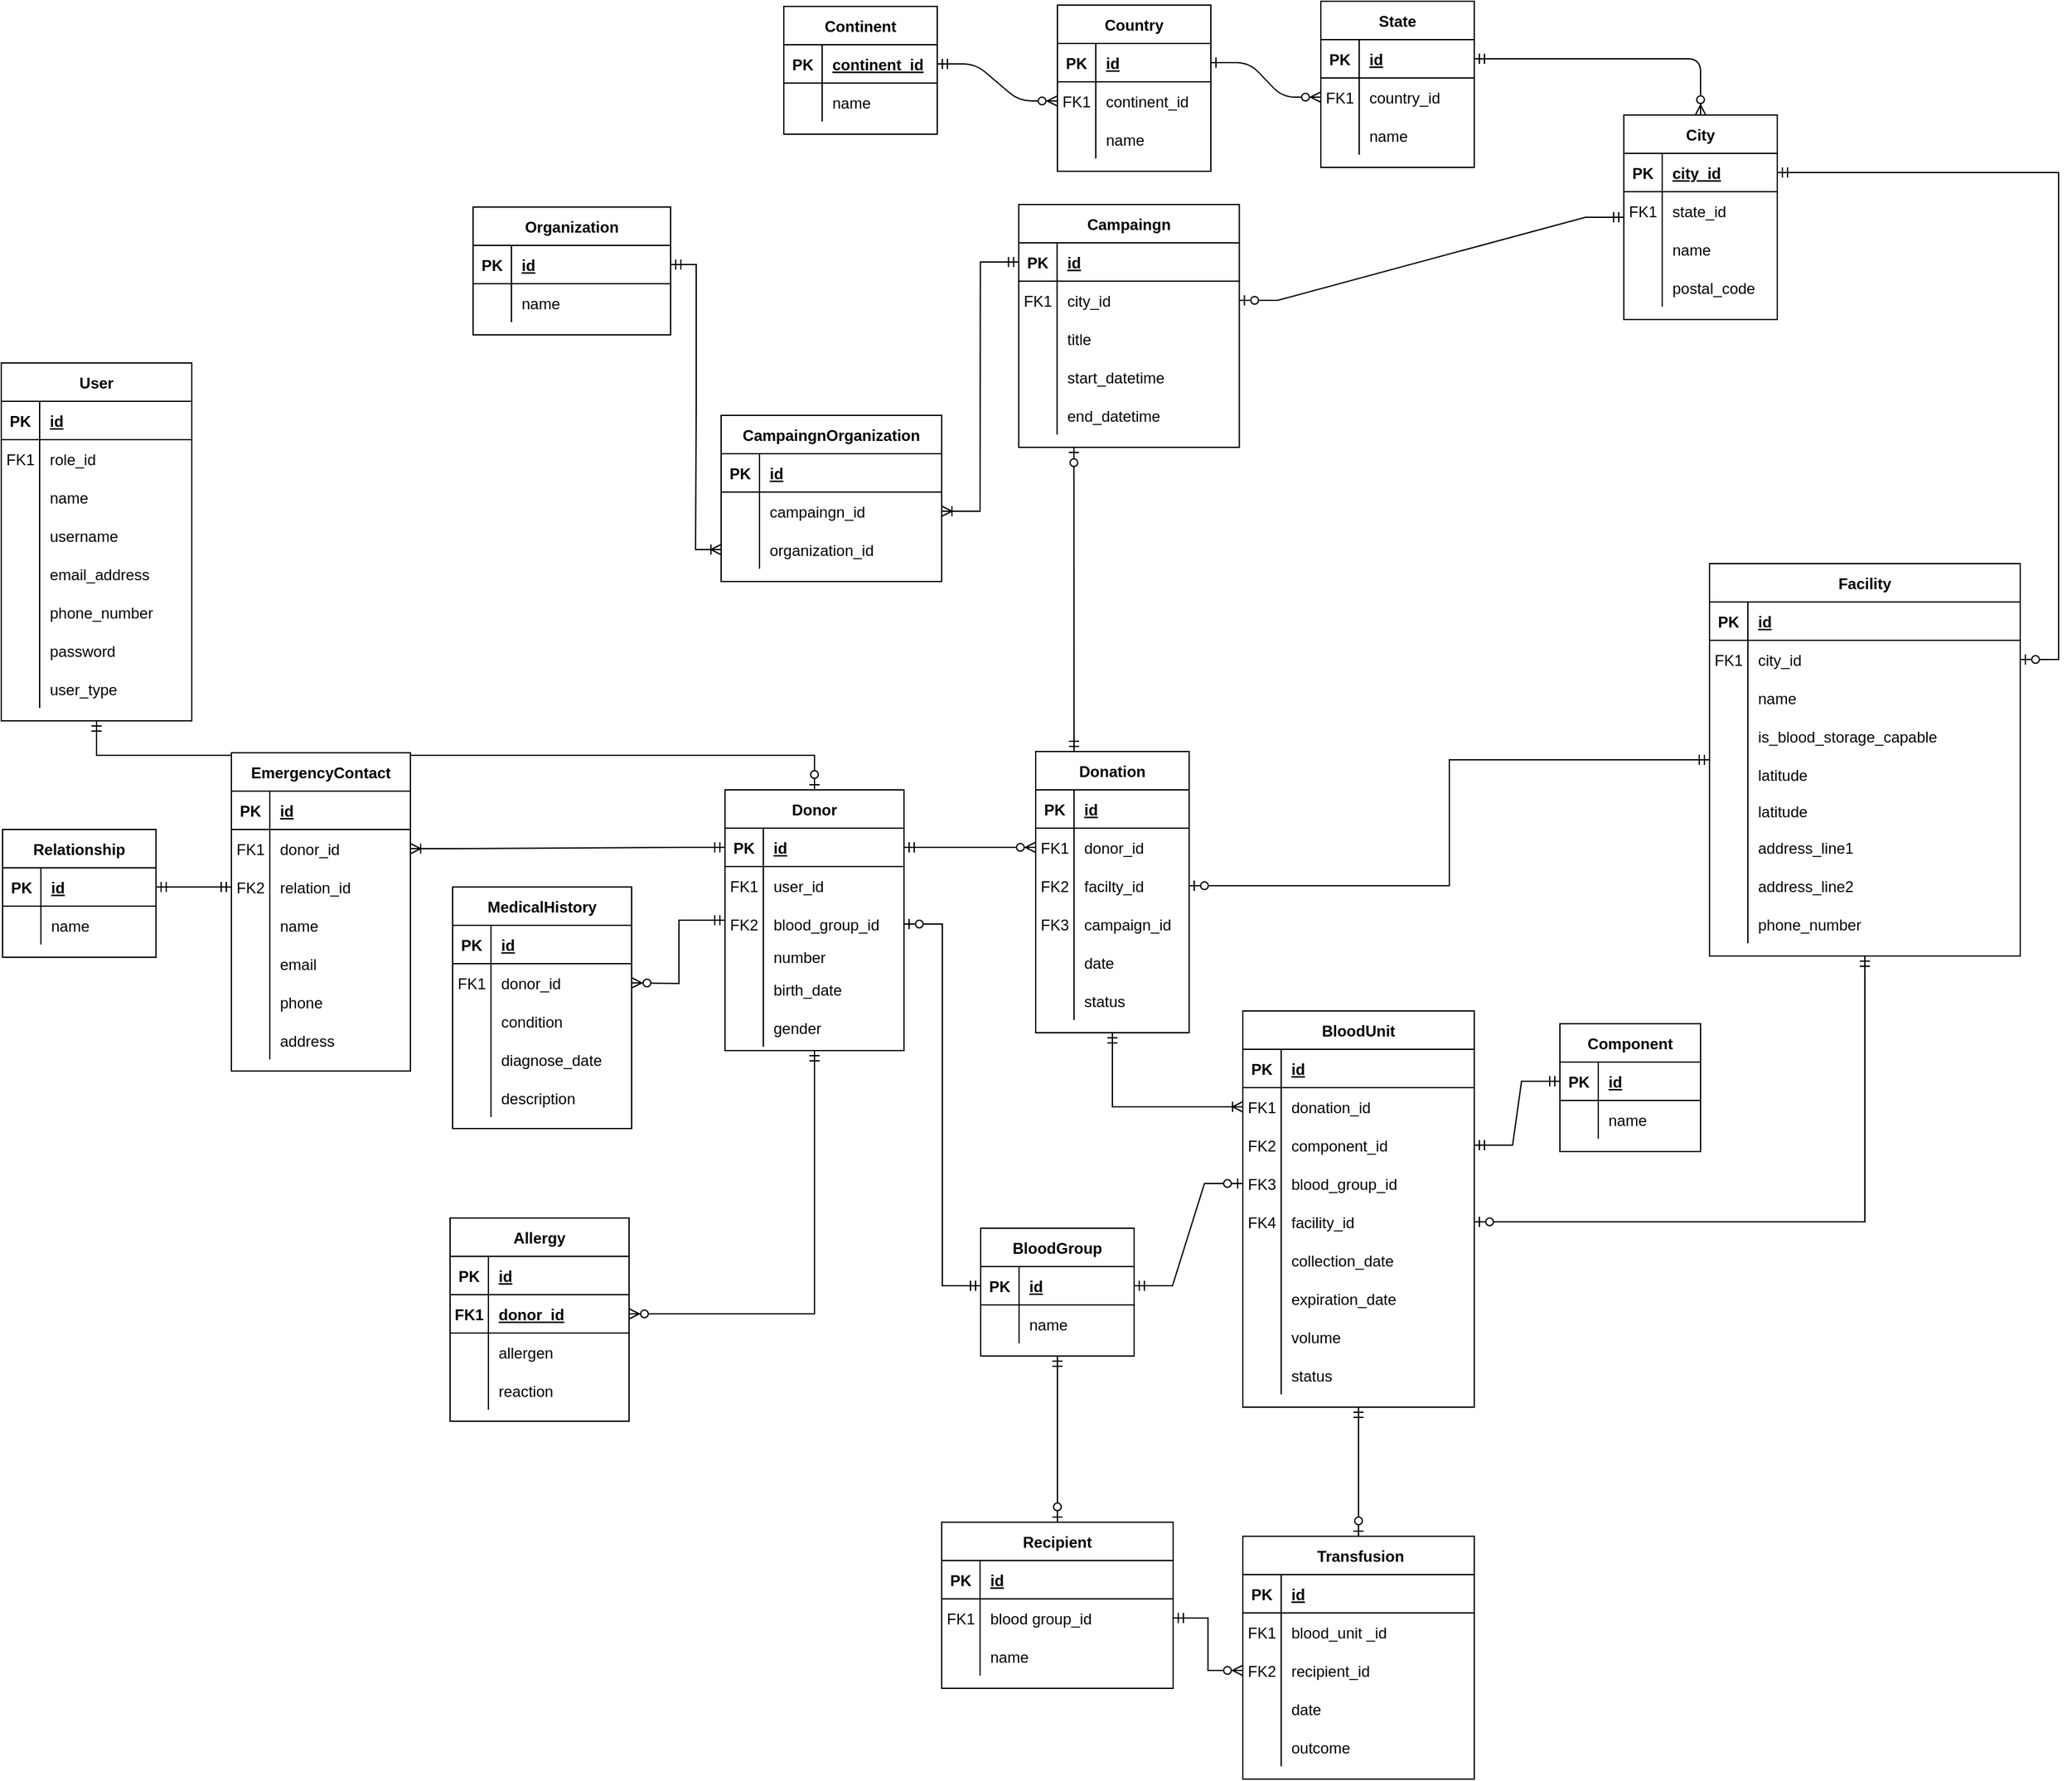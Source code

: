 <mxfile version="22.0.3" type="device">
  <diagram id="R2lEEEUBdFMjLlhIrx00" name="Page-1">
    <mxGraphModel dx="1400" dy="1458" grid="1" gridSize="10" guides="1" tooltips="1" connect="1" arrows="1" fold="1" page="1" pageScale="1" pageWidth="850" pageHeight="1100" math="0" shadow="0" extFonts="Permanent Marker^https://fonts.googleapis.com/css?family=Permanent+Marker">
      <root>
        <mxCell id="0" />
        <mxCell id="1" parent="0" />
        <mxCell id="C-vyLk0tnHw3VtMMgP7b-12" value="" style="edgeStyle=entityRelationEdgeStyle;endArrow=ERzeroToMany;startArrow=ERone;endFill=1;startFill=0;" parent="1" source="C-vyLk0tnHw3VtMMgP7b-3" target="PWjsfuIPjYbMQ2Njbi1s-7" edge="1">
          <mxGeometry width="100" height="100" relative="1" as="geometry">
            <mxPoint x="360" y="520" as="sourcePoint" />
            <mxPoint x="300" y="495" as="targetPoint" />
          </mxGeometry>
        </mxCell>
        <mxCell id="C-vyLk0tnHw3VtMMgP7b-1" value="" style="edgeStyle=entityRelationEdgeStyle;endArrow=ERzeroToMany;startArrow=ERmandOne;endFill=1;startFill=0;" parent="1" source="C-vyLk0tnHw3VtMMgP7b-24" target="C-vyLk0tnHw3VtMMgP7b-6" edge="1">
          <mxGeometry width="100" height="100" relative="1" as="geometry">
            <mxPoint x="340" y="720" as="sourcePoint" />
            <mxPoint x="440" y="620" as="targetPoint" />
          </mxGeometry>
        </mxCell>
        <mxCell id="C-vyLk0tnHw3VtMMgP7b-2" value="Country" style="shape=table;startSize=30;container=1;collapsible=1;childLayout=tableLayout;fixedRows=1;rowLines=0;fontStyle=1;align=center;resizeLast=1;" parent="1" vertex="1">
          <mxGeometry x="127" y="-157" width="120" height="130" as="geometry" />
        </mxCell>
        <mxCell id="C-vyLk0tnHw3VtMMgP7b-3" value="" style="shape=partialRectangle;collapsible=0;dropTarget=0;pointerEvents=0;fillColor=none;points=[[0,0.5],[1,0.5]];portConstraint=eastwest;top=0;left=0;right=0;bottom=1;" parent="C-vyLk0tnHw3VtMMgP7b-2" vertex="1">
          <mxGeometry y="30" width="120" height="30" as="geometry" />
        </mxCell>
        <mxCell id="C-vyLk0tnHw3VtMMgP7b-4" value="PK" style="shape=partialRectangle;overflow=hidden;connectable=0;fillColor=none;top=0;left=0;bottom=0;right=0;fontStyle=1;" parent="C-vyLk0tnHw3VtMMgP7b-3" vertex="1">
          <mxGeometry width="30" height="30" as="geometry">
            <mxRectangle width="30" height="30" as="alternateBounds" />
          </mxGeometry>
        </mxCell>
        <mxCell id="C-vyLk0tnHw3VtMMgP7b-5" value="id" style="shape=partialRectangle;overflow=hidden;connectable=0;fillColor=none;top=0;left=0;bottom=0;right=0;align=left;spacingLeft=6;fontStyle=5;" parent="C-vyLk0tnHw3VtMMgP7b-3" vertex="1">
          <mxGeometry x="30" width="90" height="30" as="geometry">
            <mxRectangle width="90" height="30" as="alternateBounds" />
          </mxGeometry>
        </mxCell>
        <mxCell id="C-vyLk0tnHw3VtMMgP7b-6" value="" style="shape=partialRectangle;collapsible=0;dropTarget=0;pointerEvents=0;fillColor=none;points=[[0,0.5],[1,0.5]];portConstraint=eastwest;top=0;left=0;right=0;bottom=0;" parent="C-vyLk0tnHw3VtMMgP7b-2" vertex="1">
          <mxGeometry y="60" width="120" height="30" as="geometry" />
        </mxCell>
        <mxCell id="C-vyLk0tnHw3VtMMgP7b-7" value="FK1" style="shape=partialRectangle;overflow=hidden;connectable=0;fillColor=none;top=0;left=0;bottom=0;right=0;" parent="C-vyLk0tnHw3VtMMgP7b-6" vertex="1">
          <mxGeometry width="30" height="30" as="geometry">
            <mxRectangle width="30" height="30" as="alternateBounds" />
          </mxGeometry>
        </mxCell>
        <mxCell id="C-vyLk0tnHw3VtMMgP7b-8" value="continent_id" style="shape=partialRectangle;overflow=hidden;connectable=0;fillColor=none;top=0;left=0;bottom=0;right=0;align=left;spacingLeft=6;" parent="C-vyLk0tnHw3VtMMgP7b-6" vertex="1">
          <mxGeometry x="30" width="90" height="30" as="geometry">
            <mxRectangle width="90" height="30" as="alternateBounds" />
          </mxGeometry>
        </mxCell>
        <mxCell id="C-vyLk0tnHw3VtMMgP7b-9" value="" style="shape=partialRectangle;collapsible=0;dropTarget=0;pointerEvents=0;fillColor=none;points=[[0,0.5],[1,0.5]];portConstraint=eastwest;top=0;left=0;right=0;bottom=0;" parent="C-vyLk0tnHw3VtMMgP7b-2" vertex="1">
          <mxGeometry y="90" width="120" height="30" as="geometry" />
        </mxCell>
        <mxCell id="C-vyLk0tnHw3VtMMgP7b-10" value="" style="shape=partialRectangle;overflow=hidden;connectable=0;fillColor=none;top=0;left=0;bottom=0;right=0;" parent="C-vyLk0tnHw3VtMMgP7b-9" vertex="1">
          <mxGeometry width="30" height="30" as="geometry">
            <mxRectangle width="30" height="30" as="alternateBounds" />
          </mxGeometry>
        </mxCell>
        <mxCell id="C-vyLk0tnHw3VtMMgP7b-11" value="name" style="shape=partialRectangle;overflow=hidden;connectable=0;fillColor=none;top=0;left=0;bottom=0;right=0;align=left;spacingLeft=6;" parent="C-vyLk0tnHw3VtMMgP7b-9" vertex="1">
          <mxGeometry x="30" width="90" height="30" as="geometry">
            <mxRectangle width="90" height="30" as="alternateBounds" />
          </mxGeometry>
        </mxCell>
        <mxCell id="C-vyLk0tnHw3VtMMgP7b-23" value="Continent" style="shape=table;startSize=30;container=1;collapsible=1;childLayout=tableLayout;fixedRows=1;rowLines=0;fontStyle=1;align=center;resizeLast=1;" parent="1" vertex="1">
          <mxGeometry x="-87" y="-156" width="120" height="100" as="geometry" />
        </mxCell>
        <mxCell id="C-vyLk0tnHw3VtMMgP7b-24" value="" style="shape=partialRectangle;collapsible=0;dropTarget=0;pointerEvents=0;fillColor=none;points=[[0,0.5],[1,0.5]];portConstraint=eastwest;top=0;left=0;right=0;bottom=1;" parent="C-vyLk0tnHw3VtMMgP7b-23" vertex="1">
          <mxGeometry y="30" width="120" height="30" as="geometry" />
        </mxCell>
        <mxCell id="C-vyLk0tnHw3VtMMgP7b-25" value="PK" style="shape=partialRectangle;overflow=hidden;connectable=0;fillColor=none;top=0;left=0;bottom=0;right=0;fontStyle=1;" parent="C-vyLk0tnHw3VtMMgP7b-24" vertex="1">
          <mxGeometry width="30" height="30" as="geometry">
            <mxRectangle width="30" height="30" as="alternateBounds" />
          </mxGeometry>
        </mxCell>
        <mxCell id="C-vyLk0tnHw3VtMMgP7b-26" value="continent_id" style="shape=partialRectangle;overflow=hidden;connectable=0;fillColor=none;top=0;left=0;bottom=0;right=0;align=left;spacingLeft=6;fontStyle=5;" parent="C-vyLk0tnHw3VtMMgP7b-24" vertex="1">
          <mxGeometry x="30" width="90" height="30" as="geometry">
            <mxRectangle width="90" height="30" as="alternateBounds" />
          </mxGeometry>
        </mxCell>
        <mxCell id="C-vyLk0tnHw3VtMMgP7b-27" value="" style="shape=partialRectangle;collapsible=0;dropTarget=0;pointerEvents=0;fillColor=none;points=[[0,0.5],[1,0.5]];portConstraint=eastwest;top=0;left=0;right=0;bottom=0;" parent="C-vyLk0tnHw3VtMMgP7b-23" vertex="1">
          <mxGeometry y="60" width="120" height="30" as="geometry" />
        </mxCell>
        <mxCell id="C-vyLk0tnHw3VtMMgP7b-28" value="" style="shape=partialRectangle;overflow=hidden;connectable=0;fillColor=none;top=0;left=0;bottom=0;right=0;" parent="C-vyLk0tnHw3VtMMgP7b-27" vertex="1">
          <mxGeometry width="30" height="30" as="geometry">
            <mxRectangle width="30" height="30" as="alternateBounds" />
          </mxGeometry>
        </mxCell>
        <mxCell id="C-vyLk0tnHw3VtMMgP7b-29" value="name" style="shape=partialRectangle;overflow=hidden;connectable=0;fillColor=none;top=0;left=0;bottom=0;right=0;align=left;spacingLeft=6;" parent="C-vyLk0tnHw3VtMMgP7b-27" vertex="1">
          <mxGeometry x="30" width="90" height="30" as="geometry">
            <mxRectangle width="90" height="30" as="alternateBounds" />
          </mxGeometry>
        </mxCell>
        <mxCell id="PWjsfuIPjYbMQ2Njbi1s-3" value="State" style="shape=table;startSize=30;container=1;collapsible=1;childLayout=tableLayout;fixedRows=1;rowLines=0;fontStyle=1;align=center;resizeLast=1;" parent="1" vertex="1">
          <mxGeometry x="333" y="-160" width="120" height="130" as="geometry" />
        </mxCell>
        <mxCell id="PWjsfuIPjYbMQ2Njbi1s-4" value="" style="shape=partialRectangle;collapsible=0;dropTarget=0;pointerEvents=0;fillColor=none;points=[[0,0.5],[1,0.5]];portConstraint=eastwest;top=0;left=0;right=0;bottom=1;" parent="PWjsfuIPjYbMQ2Njbi1s-3" vertex="1">
          <mxGeometry y="30" width="120" height="30" as="geometry" />
        </mxCell>
        <mxCell id="PWjsfuIPjYbMQ2Njbi1s-5" value="PK" style="shape=partialRectangle;overflow=hidden;connectable=0;fillColor=none;top=0;left=0;bottom=0;right=0;fontStyle=1;" parent="PWjsfuIPjYbMQ2Njbi1s-4" vertex="1">
          <mxGeometry width="30" height="30" as="geometry">
            <mxRectangle width="30" height="30" as="alternateBounds" />
          </mxGeometry>
        </mxCell>
        <mxCell id="PWjsfuIPjYbMQ2Njbi1s-6" value="id" style="shape=partialRectangle;overflow=hidden;connectable=0;fillColor=none;top=0;left=0;bottom=0;right=0;align=left;spacingLeft=6;fontStyle=5;" parent="PWjsfuIPjYbMQ2Njbi1s-4" vertex="1">
          <mxGeometry x="30" width="90" height="30" as="geometry">
            <mxRectangle width="90" height="30" as="alternateBounds" />
          </mxGeometry>
        </mxCell>
        <mxCell id="PWjsfuIPjYbMQ2Njbi1s-7" value="" style="shape=partialRectangle;collapsible=0;dropTarget=0;pointerEvents=0;fillColor=none;points=[[0,0.5],[1,0.5]];portConstraint=eastwest;top=0;left=0;right=0;bottom=0;" parent="PWjsfuIPjYbMQ2Njbi1s-3" vertex="1">
          <mxGeometry y="60" width="120" height="30" as="geometry" />
        </mxCell>
        <mxCell id="PWjsfuIPjYbMQ2Njbi1s-8" value="FK1" style="shape=partialRectangle;overflow=hidden;connectable=0;fillColor=none;top=0;left=0;bottom=0;right=0;" parent="PWjsfuIPjYbMQ2Njbi1s-7" vertex="1">
          <mxGeometry width="30" height="30" as="geometry">
            <mxRectangle width="30" height="30" as="alternateBounds" />
          </mxGeometry>
        </mxCell>
        <mxCell id="PWjsfuIPjYbMQ2Njbi1s-9" value="country_id" style="shape=partialRectangle;overflow=hidden;connectable=0;fillColor=none;top=0;left=0;bottom=0;right=0;align=left;spacingLeft=6;" parent="PWjsfuIPjYbMQ2Njbi1s-7" vertex="1">
          <mxGeometry x="30" width="90" height="30" as="geometry">
            <mxRectangle width="90" height="30" as="alternateBounds" />
          </mxGeometry>
        </mxCell>
        <mxCell id="PWjsfuIPjYbMQ2Njbi1s-10" value="" style="shape=partialRectangle;collapsible=0;dropTarget=0;pointerEvents=0;fillColor=none;points=[[0,0.5],[1,0.5]];portConstraint=eastwest;top=0;left=0;right=0;bottom=0;" parent="PWjsfuIPjYbMQ2Njbi1s-3" vertex="1">
          <mxGeometry y="90" width="120" height="30" as="geometry" />
        </mxCell>
        <mxCell id="PWjsfuIPjYbMQ2Njbi1s-11" value="" style="shape=partialRectangle;overflow=hidden;connectable=0;fillColor=none;top=0;left=0;bottom=0;right=0;" parent="PWjsfuIPjYbMQ2Njbi1s-10" vertex="1">
          <mxGeometry width="30" height="30" as="geometry">
            <mxRectangle width="30" height="30" as="alternateBounds" />
          </mxGeometry>
        </mxCell>
        <mxCell id="PWjsfuIPjYbMQ2Njbi1s-12" value="name" style="shape=partialRectangle;overflow=hidden;connectable=0;fillColor=none;top=0;left=0;bottom=0;right=0;align=left;spacingLeft=6;" parent="PWjsfuIPjYbMQ2Njbi1s-10" vertex="1">
          <mxGeometry x="30" width="90" height="30" as="geometry">
            <mxRectangle width="90" height="30" as="alternateBounds" />
          </mxGeometry>
        </mxCell>
        <mxCell id="PWjsfuIPjYbMQ2Njbi1s-13" value="City" style="shape=table;startSize=30;container=1;collapsible=1;childLayout=tableLayout;fixedRows=1;rowLines=0;fontStyle=1;align=center;resizeLast=1;" parent="1" vertex="1">
          <mxGeometry x="570" y="-71" width="120" height="160" as="geometry" />
        </mxCell>
        <mxCell id="PWjsfuIPjYbMQ2Njbi1s-14" value="" style="shape=partialRectangle;collapsible=0;dropTarget=0;pointerEvents=0;fillColor=none;points=[[0,0.5],[1,0.5]];portConstraint=eastwest;top=0;left=0;right=0;bottom=1;" parent="PWjsfuIPjYbMQ2Njbi1s-13" vertex="1">
          <mxGeometry y="30" width="120" height="30" as="geometry" />
        </mxCell>
        <mxCell id="PWjsfuIPjYbMQ2Njbi1s-15" value="PK" style="shape=partialRectangle;overflow=hidden;connectable=0;fillColor=none;top=0;left=0;bottom=0;right=0;fontStyle=1;" parent="PWjsfuIPjYbMQ2Njbi1s-14" vertex="1">
          <mxGeometry width="30" height="30" as="geometry">
            <mxRectangle width="30" height="30" as="alternateBounds" />
          </mxGeometry>
        </mxCell>
        <mxCell id="PWjsfuIPjYbMQ2Njbi1s-16" value="city_id" style="shape=partialRectangle;overflow=hidden;connectable=0;fillColor=none;top=0;left=0;bottom=0;right=0;align=left;spacingLeft=6;fontStyle=5;" parent="PWjsfuIPjYbMQ2Njbi1s-14" vertex="1">
          <mxGeometry x="30" width="90" height="30" as="geometry">
            <mxRectangle width="90" height="30" as="alternateBounds" />
          </mxGeometry>
        </mxCell>
        <mxCell id="PWjsfuIPjYbMQ2Njbi1s-17" value="" style="shape=partialRectangle;collapsible=0;dropTarget=0;pointerEvents=0;fillColor=none;points=[[0,0.5],[1,0.5]];portConstraint=eastwest;top=0;left=0;right=0;bottom=0;" parent="PWjsfuIPjYbMQ2Njbi1s-13" vertex="1">
          <mxGeometry y="60" width="120" height="30" as="geometry" />
        </mxCell>
        <mxCell id="PWjsfuIPjYbMQ2Njbi1s-18" value="FK1" style="shape=partialRectangle;overflow=hidden;connectable=0;fillColor=none;top=0;left=0;bottom=0;right=0;" parent="PWjsfuIPjYbMQ2Njbi1s-17" vertex="1">
          <mxGeometry width="30" height="30" as="geometry">
            <mxRectangle width="30" height="30" as="alternateBounds" />
          </mxGeometry>
        </mxCell>
        <mxCell id="PWjsfuIPjYbMQ2Njbi1s-19" value="state_id" style="shape=partialRectangle;overflow=hidden;connectable=0;fillColor=none;top=0;left=0;bottom=0;right=0;align=left;spacingLeft=6;" parent="PWjsfuIPjYbMQ2Njbi1s-17" vertex="1">
          <mxGeometry x="30" width="90" height="30" as="geometry">
            <mxRectangle width="90" height="30" as="alternateBounds" />
          </mxGeometry>
        </mxCell>
        <mxCell id="PWjsfuIPjYbMQ2Njbi1s-20" value="" style="shape=partialRectangle;collapsible=0;dropTarget=0;pointerEvents=0;fillColor=none;points=[[0,0.5],[1,0.5]];portConstraint=eastwest;top=0;left=0;right=0;bottom=0;" parent="PWjsfuIPjYbMQ2Njbi1s-13" vertex="1">
          <mxGeometry y="90" width="120" height="30" as="geometry" />
        </mxCell>
        <mxCell id="PWjsfuIPjYbMQ2Njbi1s-21" value="" style="shape=partialRectangle;overflow=hidden;connectable=0;fillColor=none;top=0;left=0;bottom=0;right=0;" parent="PWjsfuIPjYbMQ2Njbi1s-20" vertex="1">
          <mxGeometry width="30" height="30" as="geometry">
            <mxRectangle width="30" height="30" as="alternateBounds" />
          </mxGeometry>
        </mxCell>
        <mxCell id="PWjsfuIPjYbMQ2Njbi1s-22" value="name" style="shape=partialRectangle;overflow=hidden;connectable=0;fillColor=none;top=0;left=0;bottom=0;right=0;align=left;spacingLeft=6;" parent="PWjsfuIPjYbMQ2Njbi1s-20" vertex="1">
          <mxGeometry x="30" width="90" height="30" as="geometry">
            <mxRectangle width="90" height="30" as="alternateBounds" />
          </mxGeometry>
        </mxCell>
        <mxCell id="AqpXS15bqgrEqTLivbJl-57" value="" style="shape=partialRectangle;collapsible=0;dropTarget=0;pointerEvents=0;fillColor=none;points=[[0,0.5],[1,0.5]];portConstraint=eastwest;top=0;left=0;right=0;bottom=0;" parent="PWjsfuIPjYbMQ2Njbi1s-13" vertex="1">
          <mxGeometry y="120" width="120" height="30" as="geometry" />
        </mxCell>
        <mxCell id="AqpXS15bqgrEqTLivbJl-58" value="" style="shape=partialRectangle;overflow=hidden;connectable=0;fillColor=none;top=0;left=0;bottom=0;right=0;" parent="AqpXS15bqgrEqTLivbJl-57" vertex="1">
          <mxGeometry width="30" height="30" as="geometry">
            <mxRectangle width="30" height="30" as="alternateBounds" />
          </mxGeometry>
        </mxCell>
        <mxCell id="AqpXS15bqgrEqTLivbJl-59" value="postal_code" style="shape=partialRectangle;overflow=hidden;connectable=0;fillColor=none;top=0;left=0;bottom=0;right=0;align=left;spacingLeft=6;" parent="AqpXS15bqgrEqTLivbJl-57" vertex="1">
          <mxGeometry x="30" width="90" height="30" as="geometry">
            <mxRectangle width="90" height="30" as="alternateBounds" />
          </mxGeometry>
        </mxCell>
        <mxCell id="PWjsfuIPjYbMQ2Njbi1s-29" value="" style="edgeStyle=orthogonalEdgeStyle;endArrow=ERzeroToMany;startArrow=ERmandOne;endFill=1;startFill=0;" parent="1" source="PWjsfuIPjYbMQ2Njbi1s-4" target="PWjsfuIPjYbMQ2Njbi1s-13" edge="1">
          <mxGeometry width="100" height="100" relative="1" as="geometry">
            <mxPoint x="50" y="205" as="sourcePoint" />
            <mxPoint x="130" y="295" as="targetPoint" />
          </mxGeometry>
        </mxCell>
        <mxCell id="PWjsfuIPjYbMQ2Njbi1s-30" value="Facility" style="shape=table;startSize=30;container=1;collapsible=1;childLayout=tableLayout;fixedRows=1;rowLines=0;fontStyle=1;align=center;resizeLast=1;" parent="1" vertex="1">
          <mxGeometry x="637" y="280" width="243" height="307" as="geometry" />
        </mxCell>
        <mxCell id="PWjsfuIPjYbMQ2Njbi1s-31" value="" style="shape=partialRectangle;collapsible=0;dropTarget=0;pointerEvents=0;fillColor=none;points=[[0,0.5],[1,0.5]];portConstraint=eastwest;top=0;left=0;right=0;bottom=1;" parent="PWjsfuIPjYbMQ2Njbi1s-30" vertex="1">
          <mxGeometry y="30" width="243" height="30" as="geometry" />
        </mxCell>
        <mxCell id="PWjsfuIPjYbMQ2Njbi1s-32" value="PK" style="shape=partialRectangle;overflow=hidden;connectable=0;fillColor=none;top=0;left=0;bottom=0;right=0;fontStyle=1;" parent="PWjsfuIPjYbMQ2Njbi1s-31" vertex="1">
          <mxGeometry width="30" height="30" as="geometry">
            <mxRectangle width="30" height="30" as="alternateBounds" />
          </mxGeometry>
        </mxCell>
        <mxCell id="PWjsfuIPjYbMQ2Njbi1s-33" value="id" style="shape=partialRectangle;overflow=hidden;connectable=0;fillColor=none;top=0;left=0;bottom=0;right=0;align=left;spacingLeft=6;fontStyle=5;" parent="PWjsfuIPjYbMQ2Njbi1s-31" vertex="1">
          <mxGeometry x="30" width="213" height="30" as="geometry">
            <mxRectangle width="213" height="30" as="alternateBounds" />
          </mxGeometry>
        </mxCell>
        <mxCell id="PWjsfuIPjYbMQ2Njbi1s-34" value="" style="shape=partialRectangle;collapsible=0;dropTarget=0;pointerEvents=0;fillColor=none;points=[[0,0.5],[1,0.5]];portConstraint=eastwest;top=0;left=0;right=0;bottom=0;" parent="PWjsfuIPjYbMQ2Njbi1s-30" vertex="1">
          <mxGeometry y="60" width="243" height="30" as="geometry" />
        </mxCell>
        <mxCell id="PWjsfuIPjYbMQ2Njbi1s-35" value="FK1" style="shape=partialRectangle;overflow=hidden;connectable=0;fillColor=none;top=0;left=0;bottom=0;right=0;" parent="PWjsfuIPjYbMQ2Njbi1s-34" vertex="1">
          <mxGeometry width="30" height="30" as="geometry">
            <mxRectangle width="30" height="30" as="alternateBounds" />
          </mxGeometry>
        </mxCell>
        <mxCell id="PWjsfuIPjYbMQ2Njbi1s-36" value="city_id" style="shape=partialRectangle;overflow=hidden;connectable=0;fillColor=none;top=0;left=0;bottom=0;right=0;align=left;spacingLeft=6;" parent="PWjsfuIPjYbMQ2Njbi1s-34" vertex="1">
          <mxGeometry x="30" width="213" height="30" as="geometry">
            <mxRectangle width="213" height="30" as="alternateBounds" />
          </mxGeometry>
        </mxCell>
        <mxCell id="PWjsfuIPjYbMQ2Njbi1s-50" value="" style="shape=partialRectangle;collapsible=0;dropTarget=0;pointerEvents=0;fillColor=none;points=[[0,0.5],[1,0.5]];portConstraint=eastwest;top=0;left=0;right=0;bottom=0;" parent="PWjsfuIPjYbMQ2Njbi1s-30" vertex="1">
          <mxGeometry y="90" width="243" height="30" as="geometry" />
        </mxCell>
        <mxCell id="PWjsfuIPjYbMQ2Njbi1s-51" value="" style="shape=partialRectangle;overflow=hidden;connectable=0;fillColor=none;top=0;left=0;bottom=0;right=0;" parent="PWjsfuIPjYbMQ2Njbi1s-50" vertex="1">
          <mxGeometry width="30" height="30" as="geometry">
            <mxRectangle width="30" height="30" as="alternateBounds" />
          </mxGeometry>
        </mxCell>
        <mxCell id="PWjsfuIPjYbMQ2Njbi1s-52" value="name" style="shape=partialRectangle;overflow=hidden;connectable=0;fillColor=none;top=0;left=0;bottom=0;right=0;align=left;spacingLeft=6;" parent="PWjsfuIPjYbMQ2Njbi1s-50" vertex="1">
          <mxGeometry x="30" width="213" height="30" as="geometry">
            <mxRectangle width="213" height="30" as="alternateBounds" />
          </mxGeometry>
        </mxCell>
        <mxCell id="11huZsw0YOGw-BMZvz2H-56" value="" style="shape=partialRectangle;collapsible=0;dropTarget=0;pointerEvents=0;fillColor=none;points=[[0,0.5],[1,0.5]];portConstraint=eastwest;top=0;left=0;right=0;bottom=0;" parent="PWjsfuIPjYbMQ2Njbi1s-30" vertex="1">
          <mxGeometry y="120" width="243" height="30" as="geometry" />
        </mxCell>
        <mxCell id="11huZsw0YOGw-BMZvz2H-57" value="" style="shape=partialRectangle;overflow=hidden;connectable=0;fillColor=none;top=0;left=0;bottom=0;right=0;" parent="11huZsw0YOGw-BMZvz2H-56" vertex="1">
          <mxGeometry width="30" height="30" as="geometry">
            <mxRectangle width="30" height="30" as="alternateBounds" />
          </mxGeometry>
        </mxCell>
        <mxCell id="11huZsw0YOGw-BMZvz2H-58" value="is_blood_storage_capable" style="shape=partialRectangle;overflow=hidden;connectable=0;fillColor=none;top=0;left=0;bottom=0;right=0;align=left;spacingLeft=6;" parent="11huZsw0YOGw-BMZvz2H-56" vertex="1">
          <mxGeometry x="30" width="213" height="30" as="geometry">
            <mxRectangle width="213" height="30" as="alternateBounds" />
          </mxGeometry>
        </mxCell>
        <mxCell id="PWjsfuIPjYbMQ2Njbi1s-57" value="" style="shape=partialRectangle;collapsible=0;dropTarget=0;pointerEvents=0;fillColor=none;points=[[0,0.5],[1,0.5]];portConstraint=eastwest;top=0;left=0;right=0;bottom=0;" parent="PWjsfuIPjYbMQ2Njbi1s-30" vertex="1">
          <mxGeometry y="150" width="243" height="30" as="geometry" />
        </mxCell>
        <mxCell id="PWjsfuIPjYbMQ2Njbi1s-58" value="" style="shape=partialRectangle;overflow=hidden;connectable=0;fillColor=none;top=0;left=0;bottom=0;right=0;" parent="PWjsfuIPjYbMQ2Njbi1s-57" vertex="1">
          <mxGeometry width="30" height="30" as="geometry">
            <mxRectangle width="30" height="30" as="alternateBounds" />
          </mxGeometry>
        </mxCell>
        <mxCell id="PWjsfuIPjYbMQ2Njbi1s-59" value="latitude" style="shape=partialRectangle;overflow=hidden;connectable=0;fillColor=none;top=0;left=0;bottom=0;right=0;align=left;spacingLeft=6;" parent="PWjsfuIPjYbMQ2Njbi1s-57" vertex="1">
          <mxGeometry x="30" width="213" height="30" as="geometry">
            <mxRectangle width="213" height="30" as="alternateBounds" />
          </mxGeometry>
        </mxCell>
        <mxCell id="11huZsw0YOGw-BMZvz2H-44" value="" style="shape=partialRectangle;collapsible=0;dropTarget=0;pointerEvents=0;fillColor=none;points=[[0,0.5],[1,0.5]];portConstraint=eastwest;top=0;left=0;right=0;bottom=0;" parent="PWjsfuIPjYbMQ2Njbi1s-30" vertex="1">
          <mxGeometry y="180" width="243" height="27" as="geometry" />
        </mxCell>
        <mxCell id="11huZsw0YOGw-BMZvz2H-45" value="" style="shape=partialRectangle;overflow=hidden;connectable=0;fillColor=none;top=0;left=0;bottom=0;right=0;" parent="11huZsw0YOGw-BMZvz2H-44" vertex="1">
          <mxGeometry width="30" height="27" as="geometry">
            <mxRectangle width="30" height="27" as="alternateBounds" />
          </mxGeometry>
        </mxCell>
        <mxCell id="11huZsw0YOGw-BMZvz2H-46" value="latitude" style="shape=partialRectangle;overflow=hidden;connectable=0;fillColor=none;top=0;left=0;bottom=0;right=0;align=left;spacingLeft=6;" parent="11huZsw0YOGw-BMZvz2H-44" vertex="1">
          <mxGeometry x="30" width="213" height="27" as="geometry">
            <mxRectangle width="213" height="27" as="alternateBounds" />
          </mxGeometry>
        </mxCell>
        <mxCell id="11huZsw0YOGw-BMZvz2H-47" value="" style="shape=partialRectangle;collapsible=0;dropTarget=0;pointerEvents=0;fillColor=none;points=[[0,0.5],[1,0.5]];portConstraint=eastwest;top=0;left=0;right=0;bottom=0;" parent="PWjsfuIPjYbMQ2Njbi1s-30" vertex="1">
          <mxGeometry y="207" width="243" height="30" as="geometry" />
        </mxCell>
        <mxCell id="11huZsw0YOGw-BMZvz2H-48" value="" style="shape=partialRectangle;overflow=hidden;connectable=0;fillColor=none;top=0;left=0;bottom=0;right=0;" parent="11huZsw0YOGw-BMZvz2H-47" vertex="1">
          <mxGeometry width="30" height="30" as="geometry">
            <mxRectangle width="30" height="30" as="alternateBounds" />
          </mxGeometry>
        </mxCell>
        <mxCell id="11huZsw0YOGw-BMZvz2H-49" value="address_line1" style="shape=partialRectangle;overflow=hidden;connectable=0;fillColor=none;top=0;left=0;bottom=0;right=0;align=left;spacingLeft=6;" parent="11huZsw0YOGw-BMZvz2H-47" vertex="1">
          <mxGeometry x="30" width="213" height="30" as="geometry">
            <mxRectangle width="213" height="30" as="alternateBounds" />
          </mxGeometry>
        </mxCell>
        <mxCell id="11huZsw0YOGw-BMZvz2H-53" value="" style="shape=partialRectangle;collapsible=0;dropTarget=0;pointerEvents=0;fillColor=none;points=[[0,0.5],[1,0.5]];portConstraint=eastwest;top=0;left=0;right=0;bottom=0;" parent="PWjsfuIPjYbMQ2Njbi1s-30" vertex="1">
          <mxGeometry y="237" width="243" height="30" as="geometry" />
        </mxCell>
        <mxCell id="11huZsw0YOGw-BMZvz2H-54" value="" style="shape=partialRectangle;overflow=hidden;connectable=0;fillColor=none;top=0;left=0;bottom=0;right=0;" parent="11huZsw0YOGw-BMZvz2H-53" vertex="1">
          <mxGeometry width="30" height="30" as="geometry">
            <mxRectangle width="30" height="30" as="alternateBounds" />
          </mxGeometry>
        </mxCell>
        <mxCell id="11huZsw0YOGw-BMZvz2H-55" value="address_line2" style="shape=partialRectangle;overflow=hidden;connectable=0;fillColor=none;top=0;left=0;bottom=0;right=0;align=left;spacingLeft=6;" parent="11huZsw0YOGw-BMZvz2H-53" vertex="1">
          <mxGeometry x="30" width="213" height="30" as="geometry">
            <mxRectangle width="213" height="30" as="alternateBounds" />
          </mxGeometry>
        </mxCell>
        <mxCell id="PWjsfuIPjYbMQ2Njbi1s-60" value="" style="shape=partialRectangle;collapsible=0;dropTarget=0;pointerEvents=0;fillColor=none;points=[[0,0.5],[1,0.5]];portConstraint=eastwest;top=0;left=0;right=0;bottom=0;" parent="PWjsfuIPjYbMQ2Njbi1s-30" vertex="1">
          <mxGeometry y="267" width="243" height="30" as="geometry" />
        </mxCell>
        <mxCell id="PWjsfuIPjYbMQ2Njbi1s-61" value="" style="shape=partialRectangle;overflow=hidden;connectable=0;fillColor=none;top=0;left=0;bottom=0;right=0;" parent="PWjsfuIPjYbMQ2Njbi1s-60" vertex="1">
          <mxGeometry width="30" height="30" as="geometry">
            <mxRectangle width="30" height="30" as="alternateBounds" />
          </mxGeometry>
        </mxCell>
        <mxCell id="PWjsfuIPjYbMQ2Njbi1s-62" value="phone_number" style="shape=partialRectangle;overflow=hidden;connectable=0;fillColor=none;top=0;left=0;bottom=0;right=0;align=left;spacingLeft=6;" parent="PWjsfuIPjYbMQ2Njbi1s-60" vertex="1">
          <mxGeometry x="30" width="213" height="30" as="geometry">
            <mxRectangle width="213" height="30" as="alternateBounds" />
          </mxGeometry>
        </mxCell>
        <mxCell id="AqpXS15bqgrEqTLivbJl-46" style="edgeStyle=orthogonalEdgeStyle;rounded=0;orthogonalLoop=1;jettySize=auto;html=1;startArrow=ERzeroToOne;startFill=0;endArrow=ERmandOne;endFill=0;entryX=0.5;entryY=1;entryDx=0;entryDy=0;exitX=0.5;exitY=0;exitDx=0;exitDy=0;" parent="1" source="PWjsfuIPjYbMQ2Njbi1s-117" target="PWjsfuIPjYbMQ2Njbi1s-63" edge="1">
          <mxGeometry relative="1" as="geometry" />
        </mxCell>
        <mxCell id="PWjsfuIPjYbMQ2Njbi1s-63" value="User" style="shape=table;startSize=30;container=1;collapsible=1;childLayout=tableLayout;fixedRows=1;rowLines=0;fontStyle=1;align=center;resizeLast=1;" parent="1" vertex="1">
          <mxGeometry x="-699" y="123" width="149" height="280" as="geometry" />
        </mxCell>
        <mxCell id="PWjsfuIPjYbMQ2Njbi1s-64" value="" style="shape=partialRectangle;collapsible=0;dropTarget=0;pointerEvents=0;fillColor=none;points=[[0,0.5],[1,0.5]];portConstraint=eastwest;top=0;left=0;right=0;bottom=1;" parent="PWjsfuIPjYbMQ2Njbi1s-63" vertex="1">
          <mxGeometry y="30" width="149" height="30" as="geometry" />
        </mxCell>
        <mxCell id="PWjsfuIPjYbMQ2Njbi1s-65" value="PK" style="shape=partialRectangle;overflow=hidden;connectable=0;fillColor=none;top=0;left=0;bottom=0;right=0;fontStyle=1;" parent="PWjsfuIPjYbMQ2Njbi1s-64" vertex="1">
          <mxGeometry width="30" height="30" as="geometry">
            <mxRectangle width="30" height="30" as="alternateBounds" />
          </mxGeometry>
        </mxCell>
        <mxCell id="PWjsfuIPjYbMQ2Njbi1s-66" value="id" style="shape=partialRectangle;overflow=hidden;connectable=0;fillColor=none;top=0;left=0;bottom=0;right=0;align=left;spacingLeft=6;fontStyle=5;" parent="PWjsfuIPjYbMQ2Njbi1s-64" vertex="1">
          <mxGeometry x="30" width="119" height="30" as="geometry">
            <mxRectangle width="119" height="30" as="alternateBounds" />
          </mxGeometry>
        </mxCell>
        <mxCell id="PWjsfuIPjYbMQ2Njbi1s-67" value="" style="shape=partialRectangle;collapsible=0;dropTarget=0;pointerEvents=0;fillColor=none;points=[[0,0.5],[1,0.5]];portConstraint=eastwest;top=0;left=0;right=0;bottom=0;" parent="PWjsfuIPjYbMQ2Njbi1s-63" vertex="1">
          <mxGeometry y="60" width="149" height="30" as="geometry" />
        </mxCell>
        <mxCell id="PWjsfuIPjYbMQ2Njbi1s-68" value="FK1" style="shape=partialRectangle;overflow=hidden;connectable=0;fillColor=none;top=0;left=0;bottom=0;right=0;" parent="PWjsfuIPjYbMQ2Njbi1s-67" vertex="1">
          <mxGeometry width="30" height="30" as="geometry">
            <mxRectangle width="30" height="30" as="alternateBounds" />
          </mxGeometry>
        </mxCell>
        <mxCell id="PWjsfuIPjYbMQ2Njbi1s-69" value="role_id" style="shape=partialRectangle;overflow=hidden;connectable=0;fillColor=none;top=0;left=0;bottom=0;right=0;align=left;spacingLeft=6;" parent="PWjsfuIPjYbMQ2Njbi1s-67" vertex="1">
          <mxGeometry x="30" width="119" height="30" as="geometry">
            <mxRectangle width="119" height="30" as="alternateBounds" />
          </mxGeometry>
        </mxCell>
        <mxCell id="BzMAYUd-ufbBIh-IPTbR-4" value="" style="shape=partialRectangle;collapsible=0;dropTarget=0;pointerEvents=0;fillColor=none;points=[[0,0.5],[1,0.5]];portConstraint=eastwest;top=0;left=0;right=0;bottom=0;" vertex="1" parent="PWjsfuIPjYbMQ2Njbi1s-63">
          <mxGeometry y="90" width="149" height="30" as="geometry" />
        </mxCell>
        <mxCell id="BzMAYUd-ufbBIh-IPTbR-5" value="" style="shape=partialRectangle;overflow=hidden;connectable=0;fillColor=none;top=0;left=0;bottom=0;right=0;" vertex="1" parent="BzMAYUd-ufbBIh-IPTbR-4">
          <mxGeometry width="30" height="30" as="geometry">
            <mxRectangle width="30" height="30" as="alternateBounds" />
          </mxGeometry>
        </mxCell>
        <mxCell id="BzMAYUd-ufbBIh-IPTbR-6" value="name" style="shape=partialRectangle;overflow=hidden;connectable=0;fillColor=none;top=0;left=0;bottom=0;right=0;align=left;spacingLeft=6;" vertex="1" parent="BzMAYUd-ufbBIh-IPTbR-4">
          <mxGeometry x="30" width="119" height="30" as="geometry">
            <mxRectangle width="119" height="30" as="alternateBounds" />
          </mxGeometry>
        </mxCell>
        <mxCell id="PWjsfuIPjYbMQ2Njbi1s-70" value="" style="shape=partialRectangle;collapsible=0;dropTarget=0;pointerEvents=0;fillColor=none;points=[[0,0.5],[1,0.5]];portConstraint=eastwest;top=0;left=0;right=0;bottom=0;" parent="PWjsfuIPjYbMQ2Njbi1s-63" vertex="1">
          <mxGeometry y="120" width="149" height="30" as="geometry" />
        </mxCell>
        <mxCell id="PWjsfuIPjYbMQ2Njbi1s-71" value="" style="shape=partialRectangle;overflow=hidden;connectable=0;fillColor=none;top=0;left=0;bottom=0;right=0;" parent="PWjsfuIPjYbMQ2Njbi1s-70" vertex="1">
          <mxGeometry width="30" height="30" as="geometry">
            <mxRectangle width="30" height="30" as="alternateBounds" />
          </mxGeometry>
        </mxCell>
        <mxCell id="PWjsfuIPjYbMQ2Njbi1s-72" value="username" style="shape=partialRectangle;overflow=hidden;connectable=0;fillColor=none;top=0;left=0;bottom=0;right=0;align=left;spacingLeft=6;" parent="PWjsfuIPjYbMQ2Njbi1s-70" vertex="1">
          <mxGeometry x="30" width="119" height="30" as="geometry">
            <mxRectangle width="119" height="30" as="alternateBounds" />
          </mxGeometry>
        </mxCell>
        <mxCell id="AqpXS15bqgrEqTLivbJl-51" value="" style="shape=partialRectangle;collapsible=0;dropTarget=0;pointerEvents=0;fillColor=none;points=[[0,0.5],[1,0.5]];portConstraint=eastwest;top=0;left=0;right=0;bottom=0;" parent="PWjsfuIPjYbMQ2Njbi1s-63" vertex="1">
          <mxGeometry y="150" width="149" height="30" as="geometry" />
        </mxCell>
        <mxCell id="AqpXS15bqgrEqTLivbJl-52" value="" style="shape=partialRectangle;overflow=hidden;connectable=0;fillColor=none;top=0;left=0;bottom=0;right=0;" parent="AqpXS15bqgrEqTLivbJl-51" vertex="1">
          <mxGeometry width="30" height="30" as="geometry">
            <mxRectangle width="30" height="30" as="alternateBounds" />
          </mxGeometry>
        </mxCell>
        <mxCell id="AqpXS15bqgrEqTLivbJl-53" value="email_address" style="shape=partialRectangle;overflow=hidden;connectable=0;fillColor=none;top=0;left=0;bottom=0;right=0;align=left;spacingLeft=6;" parent="AqpXS15bqgrEqTLivbJl-51" vertex="1">
          <mxGeometry x="30" width="119" height="30" as="geometry">
            <mxRectangle width="119" height="30" as="alternateBounds" />
          </mxGeometry>
        </mxCell>
        <mxCell id="AqpXS15bqgrEqTLivbJl-54" value="" style="shape=partialRectangle;collapsible=0;dropTarget=0;pointerEvents=0;fillColor=none;points=[[0,0.5],[1,0.5]];portConstraint=eastwest;top=0;left=0;right=0;bottom=0;" parent="PWjsfuIPjYbMQ2Njbi1s-63" vertex="1">
          <mxGeometry y="180" width="149" height="30" as="geometry" />
        </mxCell>
        <mxCell id="AqpXS15bqgrEqTLivbJl-55" value="" style="shape=partialRectangle;overflow=hidden;connectable=0;fillColor=none;top=0;left=0;bottom=0;right=0;" parent="AqpXS15bqgrEqTLivbJl-54" vertex="1">
          <mxGeometry width="30" height="30" as="geometry">
            <mxRectangle width="30" height="30" as="alternateBounds" />
          </mxGeometry>
        </mxCell>
        <mxCell id="AqpXS15bqgrEqTLivbJl-56" value="phone_number" style="shape=partialRectangle;overflow=hidden;connectable=0;fillColor=none;top=0;left=0;bottom=0;right=0;align=left;spacingLeft=6;" parent="AqpXS15bqgrEqTLivbJl-54" vertex="1">
          <mxGeometry x="30" width="119" height="30" as="geometry">
            <mxRectangle width="119" height="30" as="alternateBounds" />
          </mxGeometry>
        </mxCell>
        <mxCell id="PWjsfuIPjYbMQ2Njbi1s-76" value="" style="shape=partialRectangle;collapsible=0;dropTarget=0;pointerEvents=0;fillColor=none;points=[[0,0.5],[1,0.5]];portConstraint=eastwest;top=0;left=0;right=0;bottom=0;" parent="PWjsfuIPjYbMQ2Njbi1s-63" vertex="1">
          <mxGeometry y="210" width="149" height="30" as="geometry" />
        </mxCell>
        <mxCell id="PWjsfuIPjYbMQ2Njbi1s-77" value="" style="shape=partialRectangle;overflow=hidden;connectable=0;fillColor=none;top=0;left=0;bottom=0;right=0;" parent="PWjsfuIPjYbMQ2Njbi1s-76" vertex="1">
          <mxGeometry width="30" height="30" as="geometry">
            <mxRectangle width="30" height="30" as="alternateBounds" />
          </mxGeometry>
        </mxCell>
        <mxCell id="PWjsfuIPjYbMQ2Njbi1s-78" value="password" style="shape=partialRectangle;overflow=hidden;connectable=0;fillColor=none;top=0;left=0;bottom=0;right=0;align=left;spacingLeft=6;" parent="PWjsfuIPjYbMQ2Njbi1s-76" vertex="1">
          <mxGeometry x="30" width="119" height="30" as="geometry">
            <mxRectangle width="119" height="30" as="alternateBounds" />
          </mxGeometry>
        </mxCell>
        <mxCell id="BzMAYUd-ufbBIh-IPTbR-1" value="" style="shape=partialRectangle;collapsible=0;dropTarget=0;pointerEvents=0;fillColor=none;points=[[0,0.5],[1,0.5]];portConstraint=eastwest;top=0;left=0;right=0;bottom=0;" vertex="1" parent="PWjsfuIPjYbMQ2Njbi1s-63">
          <mxGeometry y="240" width="149" height="30" as="geometry" />
        </mxCell>
        <mxCell id="BzMAYUd-ufbBIh-IPTbR-2" value="" style="shape=partialRectangle;overflow=hidden;connectable=0;fillColor=none;top=0;left=0;bottom=0;right=0;" vertex="1" parent="BzMAYUd-ufbBIh-IPTbR-1">
          <mxGeometry width="30" height="30" as="geometry">
            <mxRectangle width="30" height="30" as="alternateBounds" />
          </mxGeometry>
        </mxCell>
        <mxCell id="BzMAYUd-ufbBIh-IPTbR-3" value="user_type" style="shape=partialRectangle;overflow=hidden;connectable=0;fillColor=none;top=0;left=0;bottom=0;right=0;align=left;spacingLeft=6;" vertex="1" parent="BzMAYUd-ufbBIh-IPTbR-1">
          <mxGeometry x="30" width="119" height="30" as="geometry">
            <mxRectangle width="119" height="30" as="alternateBounds" />
          </mxGeometry>
        </mxCell>
        <mxCell id="PWjsfuIPjYbMQ2Njbi1s-85" value="BloodGroup" style="shape=table;startSize=30;container=1;collapsible=1;childLayout=tableLayout;fixedRows=1;rowLines=0;fontStyle=1;align=center;resizeLast=1;" parent="1" vertex="1">
          <mxGeometry x="67" y="800" width="120" height="100" as="geometry" />
        </mxCell>
        <mxCell id="PWjsfuIPjYbMQ2Njbi1s-86" value="" style="shape=partialRectangle;collapsible=0;dropTarget=0;pointerEvents=0;fillColor=none;points=[[0,0.5],[1,0.5]];portConstraint=eastwest;top=0;left=0;right=0;bottom=1;" parent="PWjsfuIPjYbMQ2Njbi1s-85" vertex="1">
          <mxGeometry y="30" width="120" height="30" as="geometry" />
        </mxCell>
        <mxCell id="PWjsfuIPjYbMQ2Njbi1s-87" value="PK" style="shape=partialRectangle;overflow=hidden;connectable=0;fillColor=none;top=0;left=0;bottom=0;right=0;fontStyle=1;" parent="PWjsfuIPjYbMQ2Njbi1s-86" vertex="1">
          <mxGeometry width="30" height="30" as="geometry">
            <mxRectangle width="30" height="30" as="alternateBounds" />
          </mxGeometry>
        </mxCell>
        <mxCell id="PWjsfuIPjYbMQ2Njbi1s-88" value="id" style="shape=partialRectangle;overflow=hidden;connectable=0;fillColor=none;top=0;left=0;bottom=0;right=0;align=left;spacingLeft=6;fontStyle=5;" parent="PWjsfuIPjYbMQ2Njbi1s-86" vertex="1">
          <mxGeometry x="30" width="90" height="30" as="geometry">
            <mxRectangle width="90" height="30" as="alternateBounds" />
          </mxGeometry>
        </mxCell>
        <mxCell id="PWjsfuIPjYbMQ2Njbi1s-89" value="" style="shape=partialRectangle;collapsible=0;dropTarget=0;pointerEvents=0;fillColor=none;points=[[0,0.5],[1,0.5]];portConstraint=eastwest;top=0;left=0;right=0;bottom=0;" parent="PWjsfuIPjYbMQ2Njbi1s-85" vertex="1">
          <mxGeometry y="60" width="120" height="30" as="geometry" />
        </mxCell>
        <mxCell id="PWjsfuIPjYbMQ2Njbi1s-90" value="" style="shape=partialRectangle;overflow=hidden;connectable=0;fillColor=none;top=0;left=0;bottom=0;right=0;" parent="PWjsfuIPjYbMQ2Njbi1s-89" vertex="1">
          <mxGeometry width="30" height="30" as="geometry">
            <mxRectangle width="30" height="30" as="alternateBounds" />
          </mxGeometry>
        </mxCell>
        <mxCell id="PWjsfuIPjYbMQ2Njbi1s-91" value="name" style="shape=partialRectangle;overflow=hidden;connectable=0;fillColor=none;top=0;left=0;bottom=0;right=0;align=left;spacingLeft=6;" parent="PWjsfuIPjYbMQ2Njbi1s-89" vertex="1">
          <mxGeometry x="30" width="90" height="30" as="geometry">
            <mxRectangle width="90" height="30" as="alternateBounds" />
          </mxGeometry>
        </mxCell>
        <mxCell id="PWjsfuIPjYbMQ2Njbi1s-117" value="Donor" style="shape=table;startSize=30;container=1;collapsible=1;childLayout=tableLayout;fixedRows=1;rowLines=0;fontStyle=1;align=center;resizeLast=1;" parent="1" vertex="1">
          <mxGeometry x="-133" y="457" width="140" height="204" as="geometry" />
        </mxCell>
        <mxCell id="PWjsfuIPjYbMQ2Njbi1s-118" value="" style="shape=partialRectangle;collapsible=0;dropTarget=0;pointerEvents=0;fillColor=none;points=[[0,0.5],[1,0.5]];portConstraint=eastwest;top=0;left=0;right=0;bottom=1;" parent="PWjsfuIPjYbMQ2Njbi1s-117" vertex="1">
          <mxGeometry y="30" width="140" height="30" as="geometry" />
        </mxCell>
        <mxCell id="PWjsfuIPjYbMQ2Njbi1s-119" value="PK" style="shape=partialRectangle;overflow=hidden;connectable=0;fillColor=none;top=0;left=0;bottom=0;right=0;fontStyle=1;" parent="PWjsfuIPjYbMQ2Njbi1s-118" vertex="1">
          <mxGeometry width="30" height="30" as="geometry">
            <mxRectangle width="30" height="30" as="alternateBounds" />
          </mxGeometry>
        </mxCell>
        <mxCell id="PWjsfuIPjYbMQ2Njbi1s-120" value="id" style="shape=partialRectangle;overflow=hidden;connectable=0;fillColor=none;top=0;left=0;bottom=0;right=0;align=left;spacingLeft=6;fontStyle=5;" parent="PWjsfuIPjYbMQ2Njbi1s-118" vertex="1">
          <mxGeometry x="30" width="110" height="30" as="geometry">
            <mxRectangle width="110" height="30" as="alternateBounds" />
          </mxGeometry>
        </mxCell>
        <mxCell id="11huZsw0YOGw-BMZvz2H-4" value="" style="shape=partialRectangle;collapsible=0;dropTarget=0;pointerEvents=0;fillColor=none;points=[[0,0.5],[1,0.5]];portConstraint=eastwest;top=0;left=0;right=0;bottom=0;" parent="PWjsfuIPjYbMQ2Njbi1s-117" vertex="1">
          <mxGeometry y="60" width="140" height="30" as="geometry" />
        </mxCell>
        <mxCell id="11huZsw0YOGw-BMZvz2H-5" value="FK1" style="shape=partialRectangle;overflow=hidden;connectable=0;fillColor=none;top=0;left=0;bottom=0;right=0;" parent="11huZsw0YOGw-BMZvz2H-4" vertex="1">
          <mxGeometry width="30" height="30" as="geometry">
            <mxRectangle width="30" height="30" as="alternateBounds" />
          </mxGeometry>
        </mxCell>
        <mxCell id="11huZsw0YOGw-BMZvz2H-6" value="user_id" style="shape=partialRectangle;overflow=hidden;connectable=0;fillColor=none;top=0;left=0;bottom=0;right=0;align=left;spacingLeft=6;" parent="11huZsw0YOGw-BMZvz2H-4" vertex="1">
          <mxGeometry x="30" width="110" height="30" as="geometry">
            <mxRectangle width="110" height="30" as="alternateBounds" />
          </mxGeometry>
        </mxCell>
        <mxCell id="PWjsfuIPjYbMQ2Njbi1s-121" value="" style="shape=partialRectangle;collapsible=0;dropTarget=0;pointerEvents=0;fillColor=none;points=[[0,0.5],[1,0.5]];portConstraint=eastwest;top=0;left=0;right=0;bottom=0;" parent="PWjsfuIPjYbMQ2Njbi1s-117" vertex="1">
          <mxGeometry y="90" width="140" height="30" as="geometry" />
        </mxCell>
        <mxCell id="PWjsfuIPjYbMQ2Njbi1s-122" value="FK2" style="shape=partialRectangle;overflow=hidden;connectable=0;fillColor=none;top=0;left=0;bottom=0;right=0;" parent="PWjsfuIPjYbMQ2Njbi1s-121" vertex="1">
          <mxGeometry width="30" height="30" as="geometry">
            <mxRectangle width="30" height="30" as="alternateBounds" />
          </mxGeometry>
        </mxCell>
        <mxCell id="PWjsfuIPjYbMQ2Njbi1s-123" value="blood_group_id" style="shape=partialRectangle;overflow=hidden;connectable=0;fillColor=none;top=0;left=0;bottom=0;right=0;align=left;spacingLeft=6;" parent="PWjsfuIPjYbMQ2Njbi1s-121" vertex="1">
          <mxGeometry x="30" width="110" height="30" as="geometry">
            <mxRectangle width="110" height="30" as="alternateBounds" />
          </mxGeometry>
        </mxCell>
        <mxCell id="PWjsfuIPjYbMQ2Njbi1s-133" value="" style="shape=partialRectangle;collapsible=0;dropTarget=0;pointerEvents=0;fillColor=none;points=[[0,0.5],[1,0.5]];portConstraint=eastwest;top=0;left=0;right=0;bottom=0;" parent="PWjsfuIPjYbMQ2Njbi1s-117" vertex="1">
          <mxGeometry y="120" width="140" height="21" as="geometry" />
        </mxCell>
        <mxCell id="PWjsfuIPjYbMQ2Njbi1s-134" value="" style="shape=partialRectangle;overflow=hidden;connectable=0;fillColor=none;top=0;left=0;bottom=0;right=0;" parent="PWjsfuIPjYbMQ2Njbi1s-133" vertex="1">
          <mxGeometry width="30" height="21" as="geometry">
            <mxRectangle width="30" height="21" as="alternateBounds" />
          </mxGeometry>
        </mxCell>
        <mxCell id="PWjsfuIPjYbMQ2Njbi1s-135" value="number" style="shape=partialRectangle;overflow=hidden;connectable=0;fillColor=none;top=0;left=0;bottom=0;right=0;align=left;spacingLeft=6;" parent="PWjsfuIPjYbMQ2Njbi1s-133" vertex="1">
          <mxGeometry x="30" width="110" height="21" as="geometry">
            <mxRectangle width="110" height="21" as="alternateBounds" />
          </mxGeometry>
        </mxCell>
        <mxCell id="PWjsfuIPjYbMQ2Njbi1s-162" value="" style="shape=partialRectangle;collapsible=0;dropTarget=0;pointerEvents=0;fillColor=none;points=[[0,0.5],[1,0.5]];portConstraint=eastwest;top=0;left=0;right=0;bottom=0;" parent="PWjsfuIPjYbMQ2Njbi1s-117" vertex="1">
          <mxGeometry y="141" width="140" height="30" as="geometry" />
        </mxCell>
        <mxCell id="PWjsfuIPjYbMQ2Njbi1s-163" value="" style="shape=partialRectangle;overflow=hidden;connectable=0;fillColor=none;top=0;left=0;bottom=0;right=0;" parent="PWjsfuIPjYbMQ2Njbi1s-162" vertex="1">
          <mxGeometry width="30" height="30" as="geometry">
            <mxRectangle width="30" height="30" as="alternateBounds" />
          </mxGeometry>
        </mxCell>
        <mxCell id="PWjsfuIPjYbMQ2Njbi1s-164" value="birth_date" style="shape=partialRectangle;overflow=hidden;connectable=0;fillColor=none;top=0;left=0;bottom=0;right=0;align=left;spacingLeft=6;" parent="PWjsfuIPjYbMQ2Njbi1s-162" vertex="1">
          <mxGeometry x="30" width="110" height="30" as="geometry">
            <mxRectangle width="110" height="30" as="alternateBounds" />
          </mxGeometry>
        </mxCell>
        <mxCell id="PWjsfuIPjYbMQ2Njbi1s-165" value="" style="shape=partialRectangle;collapsible=0;dropTarget=0;pointerEvents=0;fillColor=none;points=[[0,0.5],[1,0.5]];portConstraint=eastwest;top=0;left=0;right=0;bottom=0;" parent="PWjsfuIPjYbMQ2Njbi1s-117" vertex="1">
          <mxGeometry y="171" width="140" height="30" as="geometry" />
        </mxCell>
        <mxCell id="PWjsfuIPjYbMQ2Njbi1s-166" value="" style="shape=partialRectangle;overflow=hidden;connectable=0;fillColor=none;top=0;left=0;bottom=0;right=0;" parent="PWjsfuIPjYbMQ2Njbi1s-165" vertex="1">
          <mxGeometry width="30" height="30" as="geometry">
            <mxRectangle width="30" height="30" as="alternateBounds" />
          </mxGeometry>
        </mxCell>
        <mxCell id="PWjsfuIPjYbMQ2Njbi1s-167" value="gender" style="shape=partialRectangle;overflow=hidden;connectable=0;fillColor=none;top=0;left=0;bottom=0;right=0;align=left;spacingLeft=6;" parent="PWjsfuIPjYbMQ2Njbi1s-165" vertex="1">
          <mxGeometry x="30" width="110" height="30" as="geometry">
            <mxRectangle width="110" height="30" as="alternateBounds" />
          </mxGeometry>
        </mxCell>
        <mxCell id="PWjsfuIPjYbMQ2Njbi1s-168" value="EmergencyContact" style="shape=table;startSize=30;container=1;collapsible=1;childLayout=tableLayout;fixedRows=1;rowLines=0;fontStyle=1;align=center;resizeLast=1;" parent="1" vertex="1">
          <mxGeometry x="-519" y="428" width="140" height="249" as="geometry" />
        </mxCell>
        <mxCell id="PWjsfuIPjYbMQ2Njbi1s-169" value="" style="shape=partialRectangle;collapsible=0;dropTarget=0;pointerEvents=0;fillColor=none;points=[[0,0.5],[1,0.5]];portConstraint=eastwest;top=0;left=0;right=0;bottom=1;" parent="PWjsfuIPjYbMQ2Njbi1s-168" vertex="1">
          <mxGeometry y="30" width="140" height="30" as="geometry" />
        </mxCell>
        <mxCell id="PWjsfuIPjYbMQ2Njbi1s-170" value="PK" style="shape=partialRectangle;overflow=hidden;connectable=0;fillColor=none;top=0;left=0;bottom=0;right=0;fontStyle=1;" parent="PWjsfuIPjYbMQ2Njbi1s-169" vertex="1">
          <mxGeometry width="30" height="30" as="geometry">
            <mxRectangle width="30" height="30" as="alternateBounds" />
          </mxGeometry>
        </mxCell>
        <mxCell id="PWjsfuIPjYbMQ2Njbi1s-171" value="id" style="shape=partialRectangle;overflow=hidden;connectable=0;fillColor=none;top=0;left=0;bottom=0;right=0;align=left;spacingLeft=6;fontStyle=5;" parent="PWjsfuIPjYbMQ2Njbi1s-169" vertex="1">
          <mxGeometry x="30" width="110" height="30" as="geometry">
            <mxRectangle width="110" height="30" as="alternateBounds" />
          </mxGeometry>
        </mxCell>
        <mxCell id="PWjsfuIPjYbMQ2Njbi1s-175" value="" style="shape=partialRectangle;collapsible=0;dropTarget=0;pointerEvents=0;fillColor=none;points=[[0,0.5],[1,0.5]];portConstraint=eastwest;top=0;left=0;right=0;bottom=0;" parent="PWjsfuIPjYbMQ2Njbi1s-168" vertex="1">
          <mxGeometry y="60" width="140" height="30" as="geometry" />
        </mxCell>
        <mxCell id="PWjsfuIPjYbMQ2Njbi1s-176" value="FK1" style="shape=partialRectangle;overflow=hidden;connectable=0;fillColor=none;top=0;left=0;bottom=0;right=0;" parent="PWjsfuIPjYbMQ2Njbi1s-175" vertex="1">
          <mxGeometry width="30" height="30" as="geometry">
            <mxRectangle width="30" height="30" as="alternateBounds" />
          </mxGeometry>
        </mxCell>
        <mxCell id="PWjsfuIPjYbMQ2Njbi1s-177" value="donor_id" style="shape=partialRectangle;overflow=hidden;connectable=0;fillColor=none;top=0;left=0;bottom=0;right=0;align=left;spacingLeft=6;" parent="PWjsfuIPjYbMQ2Njbi1s-175" vertex="1">
          <mxGeometry x="30" width="110" height="30" as="geometry">
            <mxRectangle width="110" height="30" as="alternateBounds" />
          </mxGeometry>
        </mxCell>
        <mxCell id="11huZsw0YOGw-BMZvz2H-98" value="" style="shape=partialRectangle;collapsible=0;dropTarget=0;pointerEvents=0;fillColor=none;points=[[0,0.5],[1,0.5]];portConstraint=eastwest;top=0;left=0;right=0;bottom=0;" parent="PWjsfuIPjYbMQ2Njbi1s-168" vertex="1">
          <mxGeometry y="90" width="140" height="30" as="geometry" />
        </mxCell>
        <mxCell id="11huZsw0YOGw-BMZvz2H-99" value="FK2" style="shape=partialRectangle;overflow=hidden;connectable=0;fillColor=none;top=0;left=0;bottom=0;right=0;" parent="11huZsw0YOGw-BMZvz2H-98" vertex="1">
          <mxGeometry width="30" height="30" as="geometry">
            <mxRectangle width="30" height="30" as="alternateBounds" />
          </mxGeometry>
        </mxCell>
        <mxCell id="11huZsw0YOGw-BMZvz2H-100" value="relation_id" style="shape=partialRectangle;overflow=hidden;connectable=0;fillColor=none;top=0;left=0;bottom=0;right=0;align=left;spacingLeft=6;" parent="11huZsw0YOGw-BMZvz2H-98" vertex="1">
          <mxGeometry x="30" width="110" height="30" as="geometry">
            <mxRectangle width="110" height="30" as="alternateBounds" />
          </mxGeometry>
        </mxCell>
        <mxCell id="11huZsw0YOGw-BMZvz2H-101" value="" style="shape=partialRectangle;collapsible=0;dropTarget=0;pointerEvents=0;fillColor=none;points=[[0,0.5],[1,0.5]];portConstraint=eastwest;top=0;left=0;right=0;bottom=0;" parent="PWjsfuIPjYbMQ2Njbi1s-168" vertex="1">
          <mxGeometry y="120" width="140" height="30" as="geometry" />
        </mxCell>
        <mxCell id="11huZsw0YOGw-BMZvz2H-102" value="" style="shape=partialRectangle;overflow=hidden;connectable=0;fillColor=none;top=0;left=0;bottom=0;right=0;" parent="11huZsw0YOGw-BMZvz2H-101" vertex="1">
          <mxGeometry width="30" height="30" as="geometry">
            <mxRectangle width="30" height="30" as="alternateBounds" />
          </mxGeometry>
        </mxCell>
        <mxCell id="11huZsw0YOGw-BMZvz2H-103" value="name" style="shape=partialRectangle;overflow=hidden;connectable=0;fillColor=none;top=0;left=0;bottom=0;right=0;align=left;spacingLeft=6;" parent="11huZsw0YOGw-BMZvz2H-101" vertex="1">
          <mxGeometry x="30" width="110" height="30" as="geometry">
            <mxRectangle width="110" height="30" as="alternateBounds" />
          </mxGeometry>
        </mxCell>
        <mxCell id="PWjsfuIPjYbMQ2Njbi1s-181" value="" style="shape=partialRectangle;collapsible=0;dropTarget=0;pointerEvents=0;fillColor=none;points=[[0,0.5],[1,0.5]];portConstraint=eastwest;top=0;left=0;right=0;bottom=0;" parent="PWjsfuIPjYbMQ2Njbi1s-168" vertex="1">
          <mxGeometry y="150" width="140" height="30" as="geometry" />
        </mxCell>
        <mxCell id="PWjsfuIPjYbMQ2Njbi1s-182" value="" style="shape=partialRectangle;overflow=hidden;connectable=0;fillColor=none;top=0;left=0;bottom=0;right=0;" parent="PWjsfuIPjYbMQ2Njbi1s-181" vertex="1">
          <mxGeometry width="30" height="30" as="geometry">
            <mxRectangle width="30" height="30" as="alternateBounds" />
          </mxGeometry>
        </mxCell>
        <mxCell id="PWjsfuIPjYbMQ2Njbi1s-183" value="email" style="shape=partialRectangle;overflow=hidden;connectable=0;fillColor=none;top=0;left=0;bottom=0;right=0;align=left;spacingLeft=6;" parent="PWjsfuIPjYbMQ2Njbi1s-181" vertex="1">
          <mxGeometry x="30" width="110" height="30" as="geometry">
            <mxRectangle width="110" height="30" as="alternateBounds" />
          </mxGeometry>
        </mxCell>
        <mxCell id="PWjsfuIPjYbMQ2Njbi1s-184" value="" style="shape=partialRectangle;collapsible=0;dropTarget=0;pointerEvents=0;fillColor=none;points=[[0,0.5],[1,0.5]];portConstraint=eastwest;top=0;left=0;right=0;bottom=0;" parent="PWjsfuIPjYbMQ2Njbi1s-168" vertex="1">
          <mxGeometry y="180" width="140" height="30" as="geometry" />
        </mxCell>
        <mxCell id="PWjsfuIPjYbMQ2Njbi1s-185" value="" style="shape=partialRectangle;overflow=hidden;connectable=0;fillColor=none;top=0;left=0;bottom=0;right=0;" parent="PWjsfuIPjYbMQ2Njbi1s-184" vertex="1">
          <mxGeometry width="30" height="30" as="geometry">
            <mxRectangle width="30" height="30" as="alternateBounds" />
          </mxGeometry>
        </mxCell>
        <mxCell id="PWjsfuIPjYbMQ2Njbi1s-186" value="phone" style="shape=partialRectangle;overflow=hidden;connectable=0;fillColor=none;top=0;left=0;bottom=0;right=0;align=left;spacingLeft=6;" parent="PWjsfuIPjYbMQ2Njbi1s-184" vertex="1">
          <mxGeometry x="30" width="110" height="30" as="geometry">
            <mxRectangle width="110" height="30" as="alternateBounds" />
          </mxGeometry>
        </mxCell>
        <mxCell id="PWjsfuIPjYbMQ2Njbi1s-200" value="" style="shape=partialRectangle;collapsible=0;dropTarget=0;pointerEvents=0;fillColor=none;points=[[0,0.5],[1,0.5]];portConstraint=eastwest;top=0;left=0;right=0;bottom=0;" parent="PWjsfuIPjYbMQ2Njbi1s-168" vertex="1">
          <mxGeometry y="210" width="140" height="30" as="geometry" />
        </mxCell>
        <mxCell id="PWjsfuIPjYbMQ2Njbi1s-201" value="" style="shape=partialRectangle;overflow=hidden;connectable=0;fillColor=none;top=0;left=0;bottom=0;right=0;" parent="PWjsfuIPjYbMQ2Njbi1s-200" vertex="1">
          <mxGeometry width="30" height="30" as="geometry">
            <mxRectangle width="30" height="30" as="alternateBounds" />
          </mxGeometry>
        </mxCell>
        <mxCell id="PWjsfuIPjYbMQ2Njbi1s-202" value="address" style="shape=partialRectangle;overflow=hidden;connectable=0;fillColor=none;top=0;left=0;bottom=0;right=0;align=left;spacingLeft=6;" parent="PWjsfuIPjYbMQ2Njbi1s-200" vertex="1">
          <mxGeometry x="30" width="110" height="30" as="geometry">
            <mxRectangle width="110" height="30" as="alternateBounds" />
          </mxGeometry>
        </mxCell>
        <mxCell id="PWjsfuIPjYbMQ2Njbi1s-196" value="" style="edgeStyle=entityRelationEdgeStyle;fontSize=12;html=1;endArrow=ERoneToMany;startArrow=ERmandOne;rounded=0;" parent="1" source="PWjsfuIPjYbMQ2Njbi1s-118" target="PWjsfuIPjYbMQ2Njbi1s-175" edge="1">
          <mxGeometry width="100" height="100" relative="1" as="geometry">
            <mxPoint x="-263" y="657" as="sourcePoint" />
            <mxPoint x="-320" y="490" as="targetPoint" />
          </mxGeometry>
        </mxCell>
        <mxCell id="PWjsfuIPjYbMQ2Njbi1s-203" value="Relationship" style="shape=table;startSize=30;container=1;collapsible=1;childLayout=tableLayout;fixedRows=1;rowLines=0;fontStyle=1;align=center;resizeLast=1;" parent="1" vertex="1">
          <mxGeometry x="-698" y="488" width="120" height="100" as="geometry" />
        </mxCell>
        <mxCell id="PWjsfuIPjYbMQ2Njbi1s-204" value="" style="shape=partialRectangle;collapsible=0;dropTarget=0;pointerEvents=0;fillColor=none;points=[[0,0.5],[1,0.5]];portConstraint=eastwest;top=0;left=0;right=0;bottom=1;" parent="PWjsfuIPjYbMQ2Njbi1s-203" vertex="1">
          <mxGeometry y="30" width="120" height="30" as="geometry" />
        </mxCell>
        <mxCell id="PWjsfuIPjYbMQ2Njbi1s-205" value="PK" style="shape=partialRectangle;overflow=hidden;connectable=0;fillColor=none;top=0;left=0;bottom=0;right=0;fontStyle=1;" parent="PWjsfuIPjYbMQ2Njbi1s-204" vertex="1">
          <mxGeometry width="30" height="30" as="geometry">
            <mxRectangle width="30" height="30" as="alternateBounds" />
          </mxGeometry>
        </mxCell>
        <mxCell id="PWjsfuIPjYbMQ2Njbi1s-206" value="id" style="shape=partialRectangle;overflow=hidden;connectable=0;fillColor=none;top=0;left=0;bottom=0;right=0;align=left;spacingLeft=6;fontStyle=5;" parent="PWjsfuIPjYbMQ2Njbi1s-204" vertex="1">
          <mxGeometry x="30" width="90" height="30" as="geometry">
            <mxRectangle width="90" height="30" as="alternateBounds" />
          </mxGeometry>
        </mxCell>
        <mxCell id="PWjsfuIPjYbMQ2Njbi1s-207" value="" style="shape=partialRectangle;collapsible=0;dropTarget=0;pointerEvents=0;fillColor=none;points=[[0,0.5],[1,0.5]];portConstraint=eastwest;top=0;left=0;right=0;bottom=0;" parent="PWjsfuIPjYbMQ2Njbi1s-203" vertex="1">
          <mxGeometry y="60" width="120" height="30" as="geometry" />
        </mxCell>
        <mxCell id="PWjsfuIPjYbMQ2Njbi1s-208" value="" style="shape=partialRectangle;overflow=hidden;connectable=0;fillColor=none;top=0;left=0;bottom=0;right=0;" parent="PWjsfuIPjYbMQ2Njbi1s-207" vertex="1">
          <mxGeometry width="30" height="30" as="geometry">
            <mxRectangle width="30" height="30" as="alternateBounds" />
          </mxGeometry>
        </mxCell>
        <mxCell id="PWjsfuIPjYbMQ2Njbi1s-209" value="name" style="shape=partialRectangle;overflow=hidden;connectable=0;fillColor=none;top=0;left=0;bottom=0;right=0;align=left;spacingLeft=6;" parent="PWjsfuIPjYbMQ2Njbi1s-207" vertex="1">
          <mxGeometry x="30" width="90" height="30" as="geometry">
            <mxRectangle width="90" height="30" as="alternateBounds" />
          </mxGeometry>
        </mxCell>
        <mxCell id="PWjsfuIPjYbMQ2Njbi1s-210" value="" style="edgeStyle=entityRelationEdgeStyle;fontSize=12;html=1;endArrow=ERmandOne;startArrow=ERmandOne;rounded=0;" parent="1" source="PWjsfuIPjYbMQ2Njbi1s-204" edge="1">
          <mxGeometry width="100" height="100" relative="1" as="geometry">
            <mxPoint x="-473" y="590" as="sourcePoint" />
            <mxPoint x="-519" y="533" as="targetPoint" />
          </mxGeometry>
        </mxCell>
        <mxCell id="PWjsfuIPjYbMQ2Njbi1s-289" value="MedicalHistory" style="shape=table;startSize=30;container=1;collapsible=1;childLayout=tableLayout;fixedRows=1;rowLines=0;fontStyle=1;align=center;resizeLast=1;" parent="1" vertex="1">
          <mxGeometry x="-346" y="533" width="140" height="189" as="geometry" />
        </mxCell>
        <mxCell id="PWjsfuIPjYbMQ2Njbi1s-290" value="" style="shape=partialRectangle;collapsible=0;dropTarget=0;pointerEvents=0;fillColor=none;points=[[0,0.5],[1,0.5]];portConstraint=eastwest;top=0;left=0;right=0;bottom=1;" parent="PWjsfuIPjYbMQ2Njbi1s-289" vertex="1">
          <mxGeometry y="30" width="140" height="30" as="geometry" />
        </mxCell>
        <mxCell id="PWjsfuIPjYbMQ2Njbi1s-291" value="PK" style="shape=partialRectangle;overflow=hidden;connectable=0;fillColor=none;top=0;left=0;bottom=0;right=0;fontStyle=1;" parent="PWjsfuIPjYbMQ2Njbi1s-290" vertex="1">
          <mxGeometry width="30" height="30" as="geometry">
            <mxRectangle width="30" height="30" as="alternateBounds" />
          </mxGeometry>
        </mxCell>
        <mxCell id="PWjsfuIPjYbMQ2Njbi1s-292" value="id" style="shape=partialRectangle;overflow=hidden;connectable=0;fillColor=none;top=0;left=0;bottom=0;right=0;align=left;spacingLeft=6;fontStyle=5;" parent="PWjsfuIPjYbMQ2Njbi1s-290" vertex="1">
          <mxGeometry x="30" width="110" height="30" as="geometry">
            <mxRectangle width="110" height="30" as="alternateBounds" />
          </mxGeometry>
        </mxCell>
        <mxCell id="PWjsfuIPjYbMQ2Njbi1s-299" value="" style="shape=partialRectangle;collapsible=0;dropTarget=0;pointerEvents=0;fillColor=none;points=[[0,0.5],[1,0.5]];portConstraint=eastwest;top=0;left=0;right=0;bottom=0;" parent="PWjsfuIPjYbMQ2Njbi1s-289" vertex="1">
          <mxGeometry y="60" width="140" height="30" as="geometry" />
        </mxCell>
        <mxCell id="PWjsfuIPjYbMQ2Njbi1s-300" value="FK1" style="shape=partialRectangle;overflow=hidden;connectable=0;fillColor=none;top=0;left=0;bottom=0;right=0;" parent="PWjsfuIPjYbMQ2Njbi1s-299" vertex="1">
          <mxGeometry width="30" height="30" as="geometry">
            <mxRectangle width="30" height="30" as="alternateBounds" />
          </mxGeometry>
        </mxCell>
        <mxCell id="PWjsfuIPjYbMQ2Njbi1s-301" value="donor_id" style="shape=partialRectangle;overflow=hidden;connectable=0;fillColor=none;top=0;left=0;bottom=0;right=0;align=left;spacingLeft=6;" parent="PWjsfuIPjYbMQ2Njbi1s-299" vertex="1">
          <mxGeometry x="30" width="110" height="30" as="geometry">
            <mxRectangle width="110" height="30" as="alternateBounds" />
          </mxGeometry>
        </mxCell>
        <mxCell id="11huZsw0YOGw-BMZvz2H-95" value="" style="shape=partialRectangle;collapsible=0;dropTarget=0;pointerEvents=0;fillColor=none;points=[[0,0.5],[1,0.5]];portConstraint=eastwest;top=0;left=0;right=0;bottom=0;" parent="PWjsfuIPjYbMQ2Njbi1s-289" vertex="1">
          <mxGeometry y="90" width="140" height="30" as="geometry" />
        </mxCell>
        <mxCell id="11huZsw0YOGw-BMZvz2H-96" value="" style="shape=partialRectangle;overflow=hidden;connectable=0;fillColor=none;top=0;left=0;bottom=0;right=0;" parent="11huZsw0YOGw-BMZvz2H-95" vertex="1">
          <mxGeometry width="30" height="30" as="geometry">
            <mxRectangle width="30" height="30" as="alternateBounds" />
          </mxGeometry>
        </mxCell>
        <mxCell id="11huZsw0YOGw-BMZvz2H-97" value="condition" style="shape=partialRectangle;overflow=hidden;connectable=0;fillColor=none;top=0;left=0;bottom=0;right=0;align=left;spacingLeft=6;" parent="11huZsw0YOGw-BMZvz2H-95" vertex="1">
          <mxGeometry x="30" width="110" height="30" as="geometry">
            <mxRectangle width="110" height="30" as="alternateBounds" />
          </mxGeometry>
        </mxCell>
        <mxCell id="PWjsfuIPjYbMQ2Njbi1s-302" value="" style="shape=partialRectangle;collapsible=0;dropTarget=0;pointerEvents=0;fillColor=none;points=[[0,0.5],[1,0.5]];portConstraint=eastwest;top=0;left=0;right=0;bottom=0;" parent="PWjsfuIPjYbMQ2Njbi1s-289" vertex="1">
          <mxGeometry y="120" width="140" height="30" as="geometry" />
        </mxCell>
        <mxCell id="PWjsfuIPjYbMQ2Njbi1s-303" value="" style="shape=partialRectangle;overflow=hidden;connectable=0;fillColor=none;top=0;left=0;bottom=0;right=0;" parent="PWjsfuIPjYbMQ2Njbi1s-302" vertex="1">
          <mxGeometry width="30" height="30" as="geometry">
            <mxRectangle width="30" height="30" as="alternateBounds" />
          </mxGeometry>
        </mxCell>
        <mxCell id="PWjsfuIPjYbMQ2Njbi1s-304" value="diagnose_date" style="shape=partialRectangle;overflow=hidden;connectable=0;fillColor=none;top=0;left=0;bottom=0;right=0;align=left;spacingLeft=6;" parent="PWjsfuIPjYbMQ2Njbi1s-302" vertex="1">
          <mxGeometry x="30" width="110" height="30" as="geometry">
            <mxRectangle width="110" height="30" as="alternateBounds" />
          </mxGeometry>
        </mxCell>
        <mxCell id="PWjsfuIPjYbMQ2Njbi1s-308" value="" style="shape=partialRectangle;collapsible=0;dropTarget=0;pointerEvents=0;fillColor=none;points=[[0,0.5],[1,0.5]];portConstraint=eastwest;top=0;left=0;right=0;bottom=0;" parent="PWjsfuIPjYbMQ2Njbi1s-289" vertex="1">
          <mxGeometry y="150" width="140" height="30" as="geometry" />
        </mxCell>
        <mxCell id="PWjsfuIPjYbMQ2Njbi1s-309" value="" style="shape=partialRectangle;overflow=hidden;connectable=0;fillColor=none;top=0;left=0;bottom=0;right=0;" parent="PWjsfuIPjYbMQ2Njbi1s-308" vertex="1">
          <mxGeometry width="30" height="30" as="geometry">
            <mxRectangle width="30" height="30" as="alternateBounds" />
          </mxGeometry>
        </mxCell>
        <mxCell id="PWjsfuIPjYbMQ2Njbi1s-310" value="description" style="shape=partialRectangle;overflow=hidden;connectable=0;fillColor=none;top=0;left=0;bottom=0;right=0;align=left;spacingLeft=6;" parent="PWjsfuIPjYbMQ2Njbi1s-308" vertex="1">
          <mxGeometry x="30" width="110" height="30" as="geometry">
            <mxRectangle width="110" height="30" as="alternateBounds" />
          </mxGeometry>
        </mxCell>
        <mxCell id="PWjsfuIPjYbMQ2Njbi1s-312" value="Allergy" style="shape=table;startSize=30;container=1;collapsible=1;childLayout=tableLayout;fixedRows=1;rowLines=0;fontStyle=1;align=center;resizeLast=1;" parent="1" vertex="1">
          <mxGeometry x="-348" y="792" width="140" height="159" as="geometry" />
        </mxCell>
        <mxCell id="PWjsfuIPjYbMQ2Njbi1s-313" value="" style="shape=partialRectangle;collapsible=0;dropTarget=0;pointerEvents=0;fillColor=none;points=[[0,0.5],[1,0.5]];portConstraint=eastwest;top=0;left=0;right=0;bottom=1;" parent="PWjsfuIPjYbMQ2Njbi1s-312" vertex="1">
          <mxGeometry y="30" width="140" height="30" as="geometry" />
        </mxCell>
        <mxCell id="PWjsfuIPjYbMQ2Njbi1s-314" value="PK" style="shape=partialRectangle;overflow=hidden;connectable=0;fillColor=none;top=0;left=0;bottom=0;right=0;fontStyle=1;" parent="PWjsfuIPjYbMQ2Njbi1s-313" vertex="1">
          <mxGeometry width="30" height="30" as="geometry">
            <mxRectangle width="30" height="30" as="alternateBounds" />
          </mxGeometry>
        </mxCell>
        <mxCell id="PWjsfuIPjYbMQ2Njbi1s-315" value="id" style="shape=partialRectangle;overflow=hidden;connectable=0;fillColor=none;top=0;left=0;bottom=0;right=0;align=left;spacingLeft=6;fontStyle=5;" parent="PWjsfuIPjYbMQ2Njbi1s-313" vertex="1">
          <mxGeometry x="30" width="110" height="30" as="geometry">
            <mxRectangle width="110" height="30" as="alternateBounds" />
          </mxGeometry>
        </mxCell>
        <mxCell id="PWjsfuIPjYbMQ2Njbi1s-316" value="" style="shape=partialRectangle;collapsible=0;dropTarget=0;pointerEvents=0;fillColor=none;points=[[0,0.5],[1,0.5]];portConstraint=eastwest;top=0;left=0;right=0;bottom=1;" parent="PWjsfuIPjYbMQ2Njbi1s-312" vertex="1">
          <mxGeometry y="60" width="140" height="30" as="geometry" />
        </mxCell>
        <mxCell id="PWjsfuIPjYbMQ2Njbi1s-317" value="FK1" style="shape=partialRectangle;overflow=hidden;connectable=0;fillColor=none;top=0;left=0;bottom=0;right=0;fontStyle=1;" parent="PWjsfuIPjYbMQ2Njbi1s-316" vertex="1">
          <mxGeometry width="30" height="30" as="geometry">
            <mxRectangle width="30" height="30" as="alternateBounds" />
          </mxGeometry>
        </mxCell>
        <mxCell id="PWjsfuIPjYbMQ2Njbi1s-318" value="donor_id" style="shape=partialRectangle;overflow=hidden;connectable=0;fillColor=none;top=0;left=0;bottom=0;right=0;align=left;spacingLeft=6;fontStyle=5;" parent="PWjsfuIPjYbMQ2Njbi1s-316" vertex="1">
          <mxGeometry x="30" width="110" height="30" as="geometry">
            <mxRectangle width="110" height="30" as="alternateBounds" />
          </mxGeometry>
        </mxCell>
        <mxCell id="PWjsfuIPjYbMQ2Njbi1s-322" value="" style="shape=partialRectangle;collapsible=0;dropTarget=0;pointerEvents=0;fillColor=none;points=[[0,0.5],[1,0.5]];portConstraint=eastwest;top=0;left=0;right=0;bottom=0;" parent="PWjsfuIPjYbMQ2Njbi1s-312" vertex="1">
          <mxGeometry y="90" width="140" height="30" as="geometry" />
        </mxCell>
        <mxCell id="PWjsfuIPjYbMQ2Njbi1s-323" value="" style="shape=partialRectangle;overflow=hidden;connectable=0;fillColor=none;top=0;left=0;bottom=0;right=0;" parent="PWjsfuIPjYbMQ2Njbi1s-322" vertex="1">
          <mxGeometry width="30" height="30" as="geometry">
            <mxRectangle width="30" height="30" as="alternateBounds" />
          </mxGeometry>
        </mxCell>
        <mxCell id="PWjsfuIPjYbMQ2Njbi1s-324" value="allergen" style="shape=partialRectangle;overflow=hidden;connectable=0;fillColor=none;top=0;left=0;bottom=0;right=0;align=left;spacingLeft=6;" parent="PWjsfuIPjYbMQ2Njbi1s-322" vertex="1">
          <mxGeometry x="30" width="110" height="30" as="geometry">
            <mxRectangle width="110" height="30" as="alternateBounds" />
          </mxGeometry>
        </mxCell>
        <mxCell id="PWjsfuIPjYbMQ2Njbi1s-328" value="" style="shape=partialRectangle;collapsible=0;dropTarget=0;pointerEvents=0;fillColor=none;points=[[0,0.5],[1,0.5]];portConstraint=eastwest;top=0;left=0;right=0;bottom=0;" parent="PWjsfuIPjYbMQ2Njbi1s-312" vertex="1">
          <mxGeometry y="120" width="140" height="30" as="geometry" />
        </mxCell>
        <mxCell id="PWjsfuIPjYbMQ2Njbi1s-329" value="" style="shape=partialRectangle;overflow=hidden;connectable=0;fillColor=none;top=0;left=0;bottom=0;right=0;" parent="PWjsfuIPjYbMQ2Njbi1s-328" vertex="1">
          <mxGeometry width="30" height="30" as="geometry">
            <mxRectangle width="30" height="30" as="alternateBounds" />
          </mxGeometry>
        </mxCell>
        <mxCell id="PWjsfuIPjYbMQ2Njbi1s-330" value="reaction" style="shape=partialRectangle;overflow=hidden;connectable=0;fillColor=none;top=0;left=0;bottom=0;right=0;align=left;spacingLeft=6;" parent="PWjsfuIPjYbMQ2Njbi1s-328" vertex="1">
          <mxGeometry x="30" width="110" height="30" as="geometry">
            <mxRectangle width="110" height="30" as="alternateBounds" />
          </mxGeometry>
        </mxCell>
        <mxCell id="PWjsfuIPjYbMQ2Njbi1s-331" value="" style="edgeStyle=orthogonalEdgeStyle;fontSize=12;html=1;endArrow=ERzeroToMany;startArrow=ERmandOne;rounded=0;startFill=0;endFill=0;" parent="1" source="PWjsfuIPjYbMQ2Njbi1s-117" target="PWjsfuIPjYbMQ2Njbi1s-316" edge="1">
          <mxGeometry width="100" height="100" relative="1" as="geometry">
            <mxPoint x="-90" y="450" as="sourcePoint" />
            <mxPoint x="-333" y="792" as="targetPoint" />
          </mxGeometry>
        </mxCell>
        <mxCell id="PWjsfuIPjYbMQ2Njbi1s-332" value="Donation" style="shape=table;startSize=30;container=1;collapsible=1;childLayout=tableLayout;fixedRows=1;rowLines=0;fontStyle=1;align=center;resizeLast=1;" parent="1" vertex="1">
          <mxGeometry x="110" y="427" width="120" height="220" as="geometry" />
        </mxCell>
        <mxCell id="PWjsfuIPjYbMQ2Njbi1s-333" value="" style="shape=partialRectangle;collapsible=0;dropTarget=0;pointerEvents=0;fillColor=none;points=[[0,0.5],[1,0.5]];portConstraint=eastwest;top=0;left=0;right=0;bottom=1;" parent="PWjsfuIPjYbMQ2Njbi1s-332" vertex="1">
          <mxGeometry y="30" width="120" height="30" as="geometry" />
        </mxCell>
        <mxCell id="PWjsfuIPjYbMQ2Njbi1s-334" value="PK" style="shape=partialRectangle;overflow=hidden;connectable=0;fillColor=none;top=0;left=0;bottom=0;right=0;fontStyle=1;" parent="PWjsfuIPjYbMQ2Njbi1s-333" vertex="1">
          <mxGeometry width="30" height="30" as="geometry">
            <mxRectangle width="30" height="30" as="alternateBounds" />
          </mxGeometry>
        </mxCell>
        <mxCell id="PWjsfuIPjYbMQ2Njbi1s-335" value="id" style="shape=partialRectangle;overflow=hidden;connectable=0;fillColor=none;top=0;left=0;bottom=0;right=0;align=left;spacingLeft=6;fontStyle=5;" parent="PWjsfuIPjYbMQ2Njbi1s-333" vertex="1">
          <mxGeometry x="30" width="90" height="30" as="geometry">
            <mxRectangle width="90" height="30" as="alternateBounds" />
          </mxGeometry>
        </mxCell>
        <mxCell id="PWjsfuIPjYbMQ2Njbi1s-336" value="" style="shape=partialRectangle;collapsible=0;dropTarget=0;pointerEvents=0;fillColor=none;points=[[0,0.5],[1,0.5]];portConstraint=eastwest;top=0;left=0;right=0;bottom=0;" parent="PWjsfuIPjYbMQ2Njbi1s-332" vertex="1">
          <mxGeometry y="60" width="120" height="30" as="geometry" />
        </mxCell>
        <mxCell id="PWjsfuIPjYbMQ2Njbi1s-337" value="FK1" style="shape=partialRectangle;overflow=hidden;connectable=0;fillColor=none;top=0;left=0;bottom=0;right=0;" parent="PWjsfuIPjYbMQ2Njbi1s-336" vertex="1">
          <mxGeometry width="30" height="30" as="geometry">
            <mxRectangle width="30" height="30" as="alternateBounds" />
          </mxGeometry>
        </mxCell>
        <mxCell id="PWjsfuIPjYbMQ2Njbi1s-338" value="donor_id" style="shape=partialRectangle;overflow=hidden;connectable=0;fillColor=none;top=0;left=0;bottom=0;right=0;align=left;spacingLeft=6;" parent="PWjsfuIPjYbMQ2Njbi1s-336" vertex="1">
          <mxGeometry x="30" width="90" height="30" as="geometry">
            <mxRectangle width="90" height="30" as="alternateBounds" />
          </mxGeometry>
        </mxCell>
        <mxCell id="11huZsw0YOGw-BMZvz2H-33" value="" style="shape=partialRectangle;collapsible=0;dropTarget=0;pointerEvents=0;fillColor=none;points=[[0,0.5],[1,0.5]];portConstraint=eastwest;top=0;left=0;right=0;bottom=0;" parent="PWjsfuIPjYbMQ2Njbi1s-332" vertex="1">
          <mxGeometry y="90" width="120" height="30" as="geometry" />
        </mxCell>
        <mxCell id="11huZsw0YOGw-BMZvz2H-34" value="FK2" style="shape=partialRectangle;overflow=hidden;connectable=0;fillColor=none;top=0;left=0;bottom=0;right=0;" parent="11huZsw0YOGw-BMZvz2H-33" vertex="1">
          <mxGeometry width="30" height="30" as="geometry">
            <mxRectangle width="30" height="30" as="alternateBounds" />
          </mxGeometry>
        </mxCell>
        <mxCell id="11huZsw0YOGw-BMZvz2H-35" value="facilty_id" style="shape=partialRectangle;overflow=hidden;connectable=0;fillColor=none;top=0;left=0;bottom=0;right=0;align=left;spacingLeft=6;" parent="11huZsw0YOGw-BMZvz2H-33" vertex="1">
          <mxGeometry x="30" width="90" height="30" as="geometry">
            <mxRectangle width="90" height="30" as="alternateBounds" />
          </mxGeometry>
        </mxCell>
        <mxCell id="11huZsw0YOGw-BMZvz2H-36" value="" style="shape=partialRectangle;collapsible=0;dropTarget=0;pointerEvents=0;fillColor=none;points=[[0,0.5],[1,0.5]];portConstraint=eastwest;top=0;left=0;right=0;bottom=0;" parent="PWjsfuIPjYbMQ2Njbi1s-332" vertex="1">
          <mxGeometry y="120" width="120" height="30" as="geometry" />
        </mxCell>
        <mxCell id="11huZsw0YOGw-BMZvz2H-37" value="FK3" style="shape=partialRectangle;overflow=hidden;connectable=0;fillColor=none;top=0;left=0;bottom=0;right=0;" parent="11huZsw0YOGw-BMZvz2H-36" vertex="1">
          <mxGeometry width="30" height="30" as="geometry">
            <mxRectangle width="30" height="30" as="alternateBounds" />
          </mxGeometry>
        </mxCell>
        <mxCell id="11huZsw0YOGw-BMZvz2H-38" value="campaign_id" style="shape=partialRectangle;overflow=hidden;connectable=0;fillColor=none;top=0;left=0;bottom=0;right=0;align=left;spacingLeft=6;" parent="11huZsw0YOGw-BMZvz2H-36" vertex="1">
          <mxGeometry x="30" width="90" height="30" as="geometry">
            <mxRectangle width="90" height="30" as="alternateBounds" />
          </mxGeometry>
        </mxCell>
        <mxCell id="11huZsw0YOGw-BMZvz2H-30" value="" style="shape=partialRectangle;collapsible=0;dropTarget=0;pointerEvents=0;fillColor=none;points=[[0,0.5],[1,0.5]];portConstraint=eastwest;top=0;left=0;right=0;bottom=0;" parent="PWjsfuIPjYbMQ2Njbi1s-332" vertex="1">
          <mxGeometry y="150" width="120" height="30" as="geometry" />
        </mxCell>
        <mxCell id="11huZsw0YOGw-BMZvz2H-31" value="" style="shape=partialRectangle;overflow=hidden;connectable=0;fillColor=none;top=0;left=0;bottom=0;right=0;" parent="11huZsw0YOGw-BMZvz2H-30" vertex="1">
          <mxGeometry width="30" height="30" as="geometry">
            <mxRectangle width="30" height="30" as="alternateBounds" />
          </mxGeometry>
        </mxCell>
        <mxCell id="11huZsw0YOGw-BMZvz2H-32" value="date" style="shape=partialRectangle;overflow=hidden;connectable=0;fillColor=none;top=0;left=0;bottom=0;right=0;align=left;spacingLeft=6;" parent="11huZsw0YOGw-BMZvz2H-30" vertex="1">
          <mxGeometry x="30" width="90" height="30" as="geometry">
            <mxRectangle width="90" height="30" as="alternateBounds" />
          </mxGeometry>
        </mxCell>
        <mxCell id="PWjsfuIPjYbMQ2Njbi1s-369" value="" style="shape=partialRectangle;collapsible=0;dropTarget=0;pointerEvents=0;fillColor=none;points=[[0,0.5],[1,0.5]];portConstraint=eastwest;top=0;left=0;right=0;bottom=0;" parent="PWjsfuIPjYbMQ2Njbi1s-332" vertex="1">
          <mxGeometry y="180" width="120" height="30" as="geometry" />
        </mxCell>
        <mxCell id="PWjsfuIPjYbMQ2Njbi1s-370" value="" style="shape=partialRectangle;overflow=hidden;connectable=0;fillColor=none;top=0;left=0;bottom=0;right=0;" parent="PWjsfuIPjYbMQ2Njbi1s-369" vertex="1">
          <mxGeometry width="30" height="30" as="geometry">
            <mxRectangle width="30" height="30" as="alternateBounds" />
          </mxGeometry>
        </mxCell>
        <mxCell id="PWjsfuIPjYbMQ2Njbi1s-371" value="status" style="shape=partialRectangle;overflow=hidden;connectable=0;fillColor=none;top=0;left=0;bottom=0;right=0;align=left;spacingLeft=6;" parent="PWjsfuIPjYbMQ2Njbi1s-369" vertex="1">
          <mxGeometry x="30" width="90" height="30" as="geometry">
            <mxRectangle width="90" height="30" as="alternateBounds" />
          </mxGeometry>
        </mxCell>
        <mxCell id="PWjsfuIPjYbMQ2Njbi1s-347" value="BloodUnit" style="shape=table;startSize=30;container=1;collapsible=1;childLayout=tableLayout;fixedRows=1;rowLines=0;fontStyle=1;align=center;resizeLast=1;" parent="1" vertex="1">
          <mxGeometry x="272" y="630" width="181" height="310" as="geometry" />
        </mxCell>
        <mxCell id="PWjsfuIPjYbMQ2Njbi1s-348" value="" style="shape=partialRectangle;collapsible=0;dropTarget=0;pointerEvents=0;fillColor=none;points=[[0,0.5],[1,0.5]];portConstraint=eastwest;top=0;left=0;right=0;bottom=1;" parent="PWjsfuIPjYbMQ2Njbi1s-347" vertex="1">
          <mxGeometry y="30" width="181" height="30" as="geometry" />
        </mxCell>
        <mxCell id="PWjsfuIPjYbMQ2Njbi1s-349" value="PK" style="shape=partialRectangle;overflow=hidden;connectable=0;fillColor=none;top=0;left=0;bottom=0;right=0;fontStyle=1;" parent="PWjsfuIPjYbMQ2Njbi1s-348" vertex="1">
          <mxGeometry width="30" height="30" as="geometry">
            <mxRectangle width="30" height="30" as="alternateBounds" />
          </mxGeometry>
        </mxCell>
        <mxCell id="PWjsfuIPjYbMQ2Njbi1s-350" value="id" style="shape=partialRectangle;overflow=hidden;connectable=0;fillColor=none;top=0;left=0;bottom=0;right=0;align=left;spacingLeft=6;fontStyle=5;" parent="PWjsfuIPjYbMQ2Njbi1s-348" vertex="1">
          <mxGeometry x="30" width="151" height="30" as="geometry">
            <mxRectangle width="151" height="30" as="alternateBounds" />
          </mxGeometry>
        </mxCell>
        <mxCell id="PWjsfuIPjYbMQ2Njbi1s-354" value="" style="shape=partialRectangle;collapsible=0;dropTarget=0;pointerEvents=0;fillColor=none;points=[[0,0.5],[1,0.5]];portConstraint=eastwest;top=0;left=0;right=0;bottom=0;" parent="PWjsfuIPjYbMQ2Njbi1s-347" vertex="1">
          <mxGeometry y="60" width="181" height="30" as="geometry" />
        </mxCell>
        <mxCell id="PWjsfuIPjYbMQ2Njbi1s-355" value="FK1" style="shape=partialRectangle;overflow=hidden;connectable=0;fillColor=none;top=0;left=0;bottom=0;right=0;" parent="PWjsfuIPjYbMQ2Njbi1s-354" vertex="1">
          <mxGeometry width="30" height="30" as="geometry">
            <mxRectangle width="30" height="30" as="alternateBounds" />
          </mxGeometry>
        </mxCell>
        <mxCell id="PWjsfuIPjYbMQ2Njbi1s-356" value="donation_id" style="shape=partialRectangle;overflow=hidden;connectable=0;fillColor=none;top=0;left=0;bottom=0;right=0;align=left;spacingLeft=6;" parent="PWjsfuIPjYbMQ2Njbi1s-354" vertex="1">
          <mxGeometry x="30" width="151" height="30" as="geometry">
            <mxRectangle width="151" height="30" as="alternateBounds" />
          </mxGeometry>
        </mxCell>
        <mxCell id="11huZsw0YOGw-BMZvz2H-60" value="" style="shape=partialRectangle;collapsible=0;dropTarget=0;pointerEvents=0;fillColor=none;points=[[0,0.5],[1,0.5]];portConstraint=eastwest;top=0;left=0;right=0;bottom=0;" parent="PWjsfuIPjYbMQ2Njbi1s-347" vertex="1">
          <mxGeometry y="90" width="181" height="30" as="geometry" />
        </mxCell>
        <mxCell id="11huZsw0YOGw-BMZvz2H-61" value="FK2" style="shape=partialRectangle;overflow=hidden;connectable=0;fillColor=none;top=0;left=0;bottom=0;right=0;" parent="11huZsw0YOGw-BMZvz2H-60" vertex="1">
          <mxGeometry width="30" height="30" as="geometry">
            <mxRectangle width="30" height="30" as="alternateBounds" />
          </mxGeometry>
        </mxCell>
        <mxCell id="11huZsw0YOGw-BMZvz2H-62" value="component_id" style="shape=partialRectangle;overflow=hidden;connectable=0;fillColor=none;top=0;left=0;bottom=0;right=0;align=left;spacingLeft=6;" parent="11huZsw0YOGw-BMZvz2H-60" vertex="1">
          <mxGeometry x="30" width="151" height="30" as="geometry">
            <mxRectangle width="151" height="30" as="alternateBounds" />
          </mxGeometry>
        </mxCell>
        <mxCell id="11huZsw0YOGw-BMZvz2H-63" value="" style="shape=partialRectangle;collapsible=0;dropTarget=0;pointerEvents=0;fillColor=none;points=[[0,0.5],[1,0.5]];portConstraint=eastwest;top=0;left=0;right=0;bottom=0;" parent="PWjsfuIPjYbMQ2Njbi1s-347" vertex="1">
          <mxGeometry y="120" width="181" height="30" as="geometry" />
        </mxCell>
        <mxCell id="11huZsw0YOGw-BMZvz2H-64" value="FK3" style="shape=partialRectangle;overflow=hidden;connectable=0;fillColor=none;top=0;left=0;bottom=0;right=0;" parent="11huZsw0YOGw-BMZvz2H-63" vertex="1">
          <mxGeometry width="30" height="30" as="geometry">
            <mxRectangle width="30" height="30" as="alternateBounds" />
          </mxGeometry>
        </mxCell>
        <mxCell id="11huZsw0YOGw-BMZvz2H-65" value="blood_group_id" style="shape=partialRectangle;overflow=hidden;connectable=0;fillColor=none;top=0;left=0;bottom=0;right=0;align=left;spacingLeft=6;" parent="11huZsw0YOGw-BMZvz2H-63" vertex="1">
          <mxGeometry x="30" width="151" height="30" as="geometry">
            <mxRectangle width="151" height="30" as="alternateBounds" />
          </mxGeometry>
        </mxCell>
        <mxCell id="11huZsw0YOGw-BMZvz2H-105" value="" style="shape=partialRectangle;collapsible=0;dropTarget=0;pointerEvents=0;fillColor=none;points=[[0,0.5],[1,0.5]];portConstraint=eastwest;top=0;left=0;right=0;bottom=0;" parent="PWjsfuIPjYbMQ2Njbi1s-347" vertex="1">
          <mxGeometry y="150" width="181" height="30" as="geometry" />
        </mxCell>
        <mxCell id="11huZsw0YOGw-BMZvz2H-106" value="FK4" style="shape=partialRectangle;overflow=hidden;connectable=0;fillColor=none;top=0;left=0;bottom=0;right=0;" parent="11huZsw0YOGw-BMZvz2H-105" vertex="1">
          <mxGeometry width="30" height="30" as="geometry">
            <mxRectangle width="30" height="30" as="alternateBounds" />
          </mxGeometry>
        </mxCell>
        <mxCell id="11huZsw0YOGw-BMZvz2H-107" value="facility_id" style="shape=partialRectangle;overflow=hidden;connectable=0;fillColor=none;top=0;left=0;bottom=0;right=0;align=left;spacingLeft=6;" parent="11huZsw0YOGw-BMZvz2H-105" vertex="1">
          <mxGeometry x="30" width="151" height="30" as="geometry">
            <mxRectangle width="151" height="30" as="alternateBounds" />
          </mxGeometry>
        </mxCell>
        <mxCell id="11huZsw0YOGw-BMZvz2H-66" value="" style="shape=partialRectangle;collapsible=0;dropTarget=0;pointerEvents=0;fillColor=none;points=[[0,0.5],[1,0.5]];portConstraint=eastwest;top=0;left=0;right=0;bottom=0;" parent="PWjsfuIPjYbMQ2Njbi1s-347" vertex="1">
          <mxGeometry y="180" width="181" height="30" as="geometry" />
        </mxCell>
        <mxCell id="11huZsw0YOGw-BMZvz2H-67" value="" style="shape=partialRectangle;overflow=hidden;connectable=0;fillColor=none;top=0;left=0;bottom=0;right=0;" parent="11huZsw0YOGw-BMZvz2H-66" vertex="1">
          <mxGeometry width="30" height="30" as="geometry">
            <mxRectangle width="30" height="30" as="alternateBounds" />
          </mxGeometry>
        </mxCell>
        <mxCell id="11huZsw0YOGw-BMZvz2H-68" value="collection_date" style="shape=partialRectangle;overflow=hidden;connectable=0;fillColor=none;top=0;left=0;bottom=0;right=0;align=left;spacingLeft=6;" parent="11huZsw0YOGw-BMZvz2H-66" vertex="1">
          <mxGeometry x="30" width="151" height="30" as="geometry">
            <mxRectangle width="151" height="30" as="alternateBounds" />
          </mxGeometry>
        </mxCell>
        <mxCell id="PWjsfuIPjYbMQ2Njbi1s-401" value="" style="shape=partialRectangle;collapsible=0;dropTarget=0;pointerEvents=0;fillColor=none;points=[[0,0.5],[1,0.5]];portConstraint=eastwest;top=0;left=0;right=0;bottom=0;" parent="PWjsfuIPjYbMQ2Njbi1s-347" vertex="1">
          <mxGeometry y="210" width="181" height="30" as="geometry" />
        </mxCell>
        <mxCell id="PWjsfuIPjYbMQ2Njbi1s-402" value="" style="shape=partialRectangle;overflow=hidden;connectable=0;fillColor=none;top=0;left=0;bottom=0;right=0;" parent="PWjsfuIPjYbMQ2Njbi1s-401" vertex="1">
          <mxGeometry width="30" height="30" as="geometry">
            <mxRectangle width="30" height="30" as="alternateBounds" />
          </mxGeometry>
        </mxCell>
        <mxCell id="PWjsfuIPjYbMQ2Njbi1s-403" value="expiration_date" style="shape=partialRectangle;overflow=hidden;connectable=0;fillColor=none;top=0;left=0;bottom=0;right=0;align=left;spacingLeft=6;" parent="PWjsfuIPjYbMQ2Njbi1s-401" vertex="1">
          <mxGeometry x="30" width="151" height="30" as="geometry">
            <mxRectangle width="151" height="30" as="alternateBounds" />
          </mxGeometry>
        </mxCell>
        <mxCell id="PWjsfuIPjYbMQ2Njbi1s-420" value="" style="shape=partialRectangle;collapsible=0;dropTarget=0;pointerEvents=0;fillColor=none;points=[[0,0.5],[1,0.5]];portConstraint=eastwest;top=0;left=0;right=0;bottom=0;" parent="PWjsfuIPjYbMQ2Njbi1s-347" vertex="1">
          <mxGeometry y="240" width="181" height="30" as="geometry" />
        </mxCell>
        <mxCell id="PWjsfuIPjYbMQ2Njbi1s-421" value="" style="shape=partialRectangle;overflow=hidden;connectable=0;fillColor=none;top=0;left=0;bottom=0;right=0;" parent="PWjsfuIPjYbMQ2Njbi1s-420" vertex="1">
          <mxGeometry width="30" height="30" as="geometry">
            <mxRectangle width="30" height="30" as="alternateBounds" />
          </mxGeometry>
        </mxCell>
        <mxCell id="PWjsfuIPjYbMQ2Njbi1s-422" value="volume" style="shape=partialRectangle;overflow=hidden;connectable=0;fillColor=none;top=0;left=0;bottom=0;right=0;align=left;spacingLeft=6;" parent="PWjsfuIPjYbMQ2Njbi1s-420" vertex="1">
          <mxGeometry x="30" width="151" height="30" as="geometry">
            <mxRectangle width="151" height="30" as="alternateBounds" />
          </mxGeometry>
        </mxCell>
        <mxCell id="PWjsfuIPjYbMQ2Njbi1s-423" value="" style="shape=partialRectangle;collapsible=0;dropTarget=0;pointerEvents=0;fillColor=none;points=[[0,0.5],[1,0.5]];portConstraint=eastwest;top=0;left=0;right=0;bottom=0;" parent="PWjsfuIPjYbMQ2Njbi1s-347" vertex="1">
          <mxGeometry y="270" width="181" height="30" as="geometry" />
        </mxCell>
        <mxCell id="PWjsfuIPjYbMQ2Njbi1s-424" value="" style="shape=partialRectangle;overflow=hidden;connectable=0;fillColor=none;top=0;left=0;bottom=0;right=0;" parent="PWjsfuIPjYbMQ2Njbi1s-423" vertex="1">
          <mxGeometry width="30" height="30" as="geometry">
            <mxRectangle width="30" height="30" as="alternateBounds" />
          </mxGeometry>
        </mxCell>
        <mxCell id="PWjsfuIPjYbMQ2Njbi1s-425" value="status" style="shape=partialRectangle;overflow=hidden;connectable=0;fillColor=none;top=0;left=0;bottom=0;right=0;align=left;spacingLeft=6;" parent="PWjsfuIPjYbMQ2Njbi1s-423" vertex="1">
          <mxGeometry x="30" width="151" height="30" as="geometry">
            <mxRectangle width="151" height="30" as="alternateBounds" />
          </mxGeometry>
        </mxCell>
        <mxCell id="PWjsfuIPjYbMQ2Njbi1s-357" style="edgeStyle=orthogonalEdgeStyle;rounded=0;orthogonalLoop=1;jettySize=auto;html=1;endArrow=ERzeroToMany;endFill=0;startArrow=ERmandOne;startFill=0;" parent="1" source="PWjsfuIPjYbMQ2Njbi1s-118" target="PWjsfuIPjYbMQ2Njbi1s-336" edge="1">
          <mxGeometry relative="1" as="geometry">
            <mxPoint x="157" y="410" as="targetPoint" />
          </mxGeometry>
        </mxCell>
        <mxCell id="PWjsfuIPjYbMQ2Njbi1s-362" value="" style="edgeStyle=orthogonalEdgeStyle;fontSize=12;html=1;endArrow=ERzeroToMany;startArrow=ERmandOne;rounded=0;startFill=0;endFill=0;" parent="1" source="PWjsfuIPjYbMQ2Njbi1s-117" edge="1">
          <mxGeometry width="100" height="100" relative="1" as="geometry">
            <mxPoint x="-53" y="768" as="sourcePoint" />
            <mxPoint x="-206" y="608" as="targetPoint" />
          </mxGeometry>
        </mxCell>
        <mxCell id="PWjsfuIPjYbMQ2Njbi1s-368" style="rounded=0;orthogonalLoop=1;jettySize=auto;html=1;endArrow=ERmandOne;endFill=0;startArrow=ERzeroToOne;startFill=0;elbow=vertical;edgeStyle=orthogonalEdgeStyle;" parent="1" source="11huZsw0YOGw-BMZvz2H-33" target="PWjsfuIPjYbMQ2Njbi1s-30" edge="1">
          <mxGeometry relative="1" as="geometry">
            <mxPoint x="297" y="438" as="targetPoint" />
            <mxPoint x="260" y="550" as="sourcePoint" />
          </mxGeometry>
        </mxCell>
        <mxCell id="PWjsfuIPjYbMQ2Njbi1s-372" value="Component" style="shape=table;startSize=30;container=1;collapsible=1;childLayout=tableLayout;fixedRows=1;rowLines=0;fontStyle=1;align=center;resizeLast=1;" parent="1" vertex="1">
          <mxGeometry x="520" y="640" width="110" height="100" as="geometry" />
        </mxCell>
        <mxCell id="PWjsfuIPjYbMQ2Njbi1s-373" value="" style="shape=partialRectangle;collapsible=0;dropTarget=0;pointerEvents=0;fillColor=none;points=[[0,0.5],[1,0.5]];portConstraint=eastwest;top=0;left=0;right=0;bottom=1;" parent="PWjsfuIPjYbMQ2Njbi1s-372" vertex="1">
          <mxGeometry y="30" width="110" height="30" as="geometry" />
        </mxCell>
        <mxCell id="PWjsfuIPjYbMQ2Njbi1s-374" value="PK" style="shape=partialRectangle;overflow=hidden;connectable=0;fillColor=none;top=0;left=0;bottom=0;right=0;fontStyle=1;" parent="PWjsfuIPjYbMQ2Njbi1s-373" vertex="1">
          <mxGeometry width="30" height="30" as="geometry">
            <mxRectangle width="30" height="30" as="alternateBounds" />
          </mxGeometry>
        </mxCell>
        <mxCell id="PWjsfuIPjYbMQ2Njbi1s-375" value="id" style="shape=partialRectangle;overflow=hidden;connectable=0;fillColor=none;top=0;left=0;bottom=0;right=0;align=left;spacingLeft=6;fontStyle=5;" parent="PWjsfuIPjYbMQ2Njbi1s-373" vertex="1">
          <mxGeometry x="30" width="80" height="30" as="geometry">
            <mxRectangle width="80" height="30" as="alternateBounds" />
          </mxGeometry>
        </mxCell>
        <mxCell id="PWjsfuIPjYbMQ2Njbi1s-379" value="" style="shape=partialRectangle;collapsible=0;dropTarget=0;pointerEvents=0;fillColor=none;points=[[0,0.5],[1,0.5]];portConstraint=eastwest;top=0;left=0;right=0;bottom=0;" parent="PWjsfuIPjYbMQ2Njbi1s-372" vertex="1">
          <mxGeometry y="60" width="110" height="30" as="geometry" />
        </mxCell>
        <mxCell id="PWjsfuIPjYbMQ2Njbi1s-380" value="" style="shape=partialRectangle;overflow=hidden;connectable=0;fillColor=none;top=0;left=0;bottom=0;right=0;" parent="PWjsfuIPjYbMQ2Njbi1s-379" vertex="1">
          <mxGeometry width="30" height="30" as="geometry">
            <mxRectangle width="30" height="30" as="alternateBounds" />
          </mxGeometry>
        </mxCell>
        <mxCell id="PWjsfuIPjYbMQ2Njbi1s-381" value="name" style="shape=partialRectangle;overflow=hidden;connectable=0;fillColor=none;top=0;left=0;bottom=0;right=0;align=left;spacingLeft=6;" parent="PWjsfuIPjYbMQ2Njbi1s-379" vertex="1">
          <mxGeometry x="30" width="80" height="30" as="geometry">
            <mxRectangle width="80" height="30" as="alternateBounds" />
          </mxGeometry>
        </mxCell>
        <mxCell id="PWjsfuIPjYbMQ2Njbi1s-400" value="" style="edgeStyle=entityRelationEdgeStyle;fontSize=12;html=1;endArrow=ERmandOne;startArrow=ERmandOne;rounded=0;" parent="1" source="11huZsw0YOGw-BMZvz2H-60" target="PWjsfuIPjYbMQ2Njbi1s-373" edge="1">
          <mxGeometry width="100" height="100" relative="1" as="geometry">
            <mxPoint x="260" y="580" as="sourcePoint" />
            <mxPoint x="360" y="480" as="targetPoint" />
          </mxGeometry>
        </mxCell>
        <mxCell id="PWjsfuIPjYbMQ2Njbi1s-448" style="edgeStyle=orthogonalEdgeStyle;rounded=0;orthogonalLoop=1;jettySize=auto;html=1;startArrow=ERmandOne;startFill=0;endArrow=ERzeroToOne;endFill=0;" parent="1" source="PWjsfuIPjYbMQ2Njbi1s-347" target="PWjsfuIPjYbMQ2Njbi1s-426" edge="1">
          <mxGeometry relative="1" as="geometry" />
        </mxCell>
        <mxCell id="PWjsfuIPjYbMQ2Njbi1s-426" value=" Transfusion" style="shape=table;startSize=30;container=1;collapsible=1;childLayout=tableLayout;fixedRows=1;rowLines=0;fontStyle=1;align=center;resizeLast=1;" parent="1" vertex="1">
          <mxGeometry x="272" y="1041" width="181" height="190" as="geometry" />
        </mxCell>
        <mxCell id="PWjsfuIPjYbMQ2Njbi1s-427" value="" style="shape=partialRectangle;collapsible=0;dropTarget=0;pointerEvents=0;fillColor=none;points=[[0,0.5],[1,0.5]];portConstraint=eastwest;top=0;left=0;right=0;bottom=1;" parent="PWjsfuIPjYbMQ2Njbi1s-426" vertex="1">
          <mxGeometry y="30" width="181" height="30" as="geometry" />
        </mxCell>
        <mxCell id="PWjsfuIPjYbMQ2Njbi1s-428" value="PK" style="shape=partialRectangle;overflow=hidden;connectable=0;fillColor=none;top=0;left=0;bottom=0;right=0;fontStyle=1;" parent="PWjsfuIPjYbMQ2Njbi1s-427" vertex="1">
          <mxGeometry width="30" height="30" as="geometry">
            <mxRectangle width="30" height="30" as="alternateBounds" />
          </mxGeometry>
        </mxCell>
        <mxCell id="PWjsfuIPjYbMQ2Njbi1s-429" value="id" style="shape=partialRectangle;overflow=hidden;connectable=0;fillColor=none;top=0;left=0;bottom=0;right=0;align=left;spacingLeft=6;fontStyle=5;" parent="PWjsfuIPjYbMQ2Njbi1s-427" vertex="1">
          <mxGeometry x="30" width="151" height="30" as="geometry">
            <mxRectangle width="151" height="30" as="alternateBounds" />
          </mxGeometry>
        </mxCell>
        <mxCell id="PWjsfuIPjYbMQ2Njbi1s-436" value="" style="shape=partialRectangle;collapsible=0;dropTarget=0;pointerEvents=0;fillColor=none;points=[[0,0.5],[1,0.5]];portConstraint=eastwest;top=0;left=0;right=0;bottom=0;" parent="PWjsfuIPjYbMQ2Njbi1s-426" vertex="1">
          <mxGeometry y="60" width="181" height="30" as="geometry" />
        </mxCell>
        <mxCell id="PWjsfuIPjYbMQ2Njbi1s-437" value="FK1" style="shape=partialRectangle;overflow=hidden;connectable=0;fillColor=none;top=0;left=0;bottom=0;right=0;" parent="PWjsfuIPjYbMQ2Njbi1s-436" vertex="1">
          <mxGeometry width="30" height="30" as="geometry">
            <mxRectangle width="30" height="30" as="alternateBounds" />
          </mxGeometry>
        </mxCell>
        <mxCell id="PWjsfuIPjYbMQ2Njbi1s-438" value="blood_unit _id" style="shape=partialRectangle;overflow=hidden;connectable=0;fillColor=none;top=0;left=0;bottom=0;right=0;align=left;spacingLeft=6;" parent="PWjsfuIPjYbMQ2Njbi1s-436" vertex="1">
          <mxGeometry x="30" width="151" height="30" as="geometry">
            <mxRectangle width="151" height="30" as="alternateBounds" />
          </mxGeometry>
        </mxCell>
        <mxCell id="11huZsw0YOGw-BMZvz2H-73" value="" style="shape=partialRectangle;collapsible=0;dropTarget=0;pointerEvents=0;fillColor=none;points=[[0,0.5],[1,0.5]];portConstraint=eastwest;top=0;left=0;right=0;bottom=0;" parent="PWjsfuIPjYbMQ2Njbi1s-426" vertex="1">
          <mxGeometry y="90" width="181" height="30" as="geometry" />
        </mxCell>
        <mxCell id="11huZsw0YOGw-BMZvz2H-74" value="FK2" style="shape=partialRectangle;overflow=hidden;connectable=0;fillColor=none;top=0;left=0;bottom=0;right=0;" parent="11huZsw0YOGw-BMZvz2H-73" vertex="1">
          <mxGeometry width="30" height="30" as="geometry">
            <mxRectangle width="30" height="30" as="alternateBounds" />
          </mxGeometry>
        </mxCell>
        <mxCell id="11huZsw0YOGw-BMZvz2H-75" value="recipient_id" style="shape=partialRectangle;overflow=hidden;connectable=0;fillColor=none;top=0;left=0;bottom=0;right=0;align=left;spacingLeft=6;" parent="11huZsw0YOGw-BMZvz2H-73" vertex="1">
          <mxGeometry x="30" width="151" height="30" as="geometry">
            <mxRectangle width="151" height="30" as="alternateBounds" />
          </mxGeometry>
        </mxCell>
        <mxCell id="11huZsw0YOGw-BMZvz2H-76" value="" style="shape=partialRectangle;collapsible=0;dropTarget=0;pointerEvents=0;fillColor=none;points=[[0,0.5],[1,0.5]];portConstraint=eastwest;top=0;left=0;right=0;bottom=0;" parent="PWjsfuIPjYbMQ2Njbi1s-426" vertex="1">
          <mxGeometry y="120" width="181" height="30" as="geometry" />
        </mxCell>
        <mxCell id="11huZsw0YOGw-BMZvz2H-77" value="" style="shape=partialRectangle;overflow=hidden;connectable=0;fillColor=none;top=0;left=0;bottom=0;right=0;" parent="11huZsw0YOGw-BMZvz2H-76" vertex="1">
          <mxGeometry width="30" height="30" as="geometry">
            <mxRectangle width="30" height="30" as="alternateBounds" />
          </mxGeometry>
        </mxCell>
        <mxCell id="11huZsw0YOGw-BMZvz2H-78" value="date" style="shape=partialRectangle;overflow=hidden;connectable=0;fillColor=none;top=0;left=0;bottom=0;right=0;align=left;spacingLeft=6;" parent="11huZsw0YOGw-BMZvz2H-76" vertex="1">
          <mxGeometry x="30" width="151" height="30" as="geometry">
            <mxRectangle width="151" height="30" as="alternateBounds" />
          </mxGeometry>
        </mxCell>
        <mxCell id="PWjsfuIPjYbMQ2Njbi1s-445" value="" style="shape=partialRectangle;collapsible=0;dropTarget=0;pointerEvents=0;fillColor=none;points=[[0,0.5],[1,0.5]];portConstraint=eastwest;top=0;left=0;right=0;bottom=0;" parent="PWjsfuIPjYbMQ2Njbi1s-426" vertex="1">
          <mxGeometry y="150" width="181" height="30" as="geometry" />
        </mxCell>
        <mxCell id="PWjsfuIPjYbMQ2Njbi1s-446" value="" style="shape=partialRectangle;overflow=hidden;connectable=0;fillColor=none;top=0;left=0;bottom=0;right=0;" parent="PWjsfuIPjYbMQ2Njbi1s-445" vertex="1">
          <mxGeometry width="30" height="30" as="geometry">
            <mxRectangle width="30" height="30" as="alternateBounds" />
          </mxGeometry>
        </mxCell>
        <mxCell id="PWjsfuIPjYbMQ2Njbi1s-447" value="outcome" style="shape=partialRectangle;overflow=hidden;connectable=0;fillColor=none;top=0;left=0;bottom=0;right=0;align=left;spacingLeft=6;" parent="PWjsfuIPjYbMQ2Njbi1s-445" vertex="1">
          <mxGeometry x="30" width="151" height="30" as="geometry">
            <mxRectangle width="151" height="30" as="alternateBounds" />
          </mxGeometry>
        </mxCell>
        <mxCell id="PWjsfuIPjYbMQ2Njbi1s-452" value="Recipient" style="shape=table;startSize=30;container=1;collapsible=1;childLayout=tableLayout;fixedRows=1;rowLines=0;fontStyle=1;align=center;resizeLast=1;" parent="1" vertex="1">
          <mxGeometry x="36.5" y="1030" width="181" height="130" as="geometry" />
        </mxCell>
        <mxCell id="PWjsfuIPjYbMQ2Njbi1s-453" value="" style="shape=partialRectangle;collapsible=0;dropTarget=0;pointerEvents=0;fillColor=none;points=[[0,0.5],[1,0.5]];portConstraint=eastwest;top=0;left=0;right=0;bottom=1;" parent="PWjsfuIPjYbMQ2Njbi1s-452" vertex="1">
          <mxGeometry y="30" width="181" height="30" as="geometry" />
        </mxCell>
        <mxCell id="PWjsfuIPjYbMQ2Njbi1s-454" value="PK" style="shape=partialRectangle;overflow=hidden;connectable=0;fillColor=none;top=0;left=0;bottom=0;right=0;fontStyle=1;" parent="PWjsfuIPjYbMQ2Njbi1s-453" vertex="1">
          <mxGeometry width="30" height="30" as="geometry">
            <mxRectangle width="30" height="30" as="alternateBounds" />
          </mxGeometry>
        </mxCell>
        <mxCell id="PWjsfuIPjYbMQ2Njbi1s-455" value="id" style="shape=partialRectangle;overflow=hidden;connectable=0;fillColor=none;top=0;left=0;bottom=0;right=0;align=left;spacingLeft=6;fontStyle=5;" parent="PWjsfuIPjYbMQ2Njbi1s-453" vertex="1">
          <mxGeometry x="30" width="151" height="30" as="geometry">
            <mxRectangle width="151" height="30" as="alternateBounds" />
          </mxGeometry>
        </mxCell>
        <mxCell id="PWjsfuIPjYbMQ2Njbi1s-462" value="" style="shape=partialRectangle;collapsible=0;dropTarget=0;pointerEvents=0;fillColor=none;points=[[0,0.5],[1,0.5]];portConstraint=eastwest;top=0;left=0;right=0;bottom=0;" parent="PWjsfuIPjYbMQ2Njbi1s-452" vertex="1">
          <mxGeometry y="60" width="181" height="30" as="geometry" />
        </mxCell>
        <mxCell id="PWjsfuIPjYbMQ2Njbi1s-463" value="FK1" style="shape=partialRectangle;overflow=hidden;connectable=0;fillColor=none;top=0;left=0;bottom=0;right=0;" parent="PWjsfuIPjYbMQ2Njbi1s-462" vertex="1">
          <mxGeometry width="30" height="30" as="geometry">
            <mxRectangle width="30" height="30" as="alternateBounds" />
          </mxGeometry>
        </mxCell>
        <mxCell id="PWjsfuIPjYbMQ2Njbi1s-464" value="blood group_id" style="shape=partialRectangle;overflow=hidden;connectable=0;fillColor=none;top=0;left=0;bottom=0;right=0;align=left;spacingLeft=6;" parent="PWjsfuIPjYbMQ2Njbi1s-462" vertex="1">
          <mxGeometry x="30" width="151" height="30" as="geometry">
            <mxRectangle width="151" height="30" as="alternateBounds" />
          </mxGeometry>
        </mxCell>
        <mxCell id="PWjsfuIPjYbMQ2Njbi1s-468" value="" style="shape=partialRectangle;collapsible=0;dropTarget=0;pointerEvents=0;fillColor=none;points=[[0,0.5],[1,0.5]];portConstraint=eastwest;top=0;left=0;right=0;bottom=0;" parent="PWjsfuIPjYbMQ2Njbi1s-452" vertex="1">
          <mxGeometry y="90" width="181" height="30" as="geometry" />
        </mxCell>
        <mxCell id="PWjsfuIPjYbMQ2Njbi1s-469" value="" style="shape=partialRectangle;overflow=hidden;connectable=0;fillColor=none;top=0;left=0;bottom=0;right=0;" parent="PWjsfuIPjYbMQ2Njbi1s-468" vertex="1">
          <mxGeometry width="30" height="30" as="geometry">
            <mxRectangle width="30" height="30" as="alternateBounds" />
          </mxGeometry>
        </mxCell>
        <mxCell id="PWjsfuIPjYbMQ2Njbi1s-470" value="name" style="shape=partialRectangle;overflow=hidden;connectable=0;fillColor=none;top=0;left=0;bottom=0;right=0;align=left;spacingLeft=6;" parent="PWjsfuIPjYbMQ2Njbi1s-468" vertex="1">
          <mxGeometry x="30" width="151" height="30" as="geometry">
            <mxRectangle width="151" height="30" as="alternateBounds" />
          </mxGeometry>
        </mxCell>
        <mxCell id="PWjsfuIPjYbMQ2Njbi1s-471" style="edgeStyle=orthogonalEdgeStyle;rounded=0;orthogonalLoop=1;jettySize=auto;html=1;startArrow=ERzeroToMany;startFill=0;endArrow=ERmandOne;endFill=0;" parent="1" source="11huZsw0YOGw-BMZvz2H-73" target="PWjsfuIPjYbMQ2Njbi1s-462" edge="1">
          <mxGeometry relative="1" as="geometry">
            <mxPoint x="373" y="972" as="sourcePoint" />
            <mxPoint x="373" y="890" as="targetPoint" />
          </mxGeometry>
        </mxCell>
        <mxCell id="PWjsfuIPjYbMQ2Njbi1s-472" value="" style="fontSize=12;html=1;endArrow=ERzeroToOne;startArrow=ERmandOne;rounded=0;entryX=0.5;entryY=0;entryDx=0;entryDy=0;exitX=0.5;exitY=1;exitDx=0;exitDy=0;endFill=0;" parent="1" source="PWjsfuIPjYbMQ2Njbi1s-85" target="PWjsfuIPjYbMQ2Njbi1s-452" edge="1">
          <mxGeometry width="100" height="100" relative="1" as="geometry">
            <mxPoint x="30" y="970" as="sourcePoint" />
            <mxPoint x="-70" y="1070" as="targetPoint" />
          </mxGeometry>
        </mxCell>
        <mxCell id="AqpXS15bqgrEqTLivbJl-1" value="Campaingn" style="shape=table;startSize=30;container=1;collapsible=1;childLayout=tableLayout;fixedRows=1;rowLines=0;fontStyle=1;align=center;resizeLast=1;" parent="1" vertex="1">
          <mxGeometry x="96.75" y="-1" width="172.5" height="190" as="geometry" />
        </mxCell>
        <mxCell id="AqpXS15bqgrEqTLivbJl-2" value="" style="shape=partialRectangle;collapsible=0;dropTarget=0;pointerEvents=0;fillColor=none;points=[[0,0.5],[1,0.5]];portConstraint=eastwest;top=0;left=0;right=0;bottom=1;" parent="AqpXS15bqgrEqTLivbJl-1" vertex="1">
          <mxGeometry y="30" width="172.5" height="30" as="geometry" />
        </mxCell>
        <mxCell id="AqpXS15bqgrEqTLivbJl-3" value="PK" style="shape=partialRectangle;overflow=hidden;connectable=0;fillColor=none;top=0;left=0;bottom=0;right=0;fontStyle=1;" parent="AqpXS15bqgrEqTLivbJl-2" vertex="1">
          <mxGeometry width="30" height="30" as="geometry">
            <mxRectangle width="30" height="30" as="alternateBounds" />
          </mxGeometry>
        </mxCell>
        <mxCell id="AqpXS15bqgrEqTLivbJl-4" value="id" style="shape=partialRectangle;overflow=hidden;connectable=0;fillColor=none;top=0;left=0;bottom=0;right=0;align=left;spacingLeft=6;fontStyle=5;" parent="AqpXS15bqgrEqTLivbJl-2" vertex="1">
          <mxGeometry x="30" width="142.5" height="30" as="geometry">
            <mxRectangle width="142.5" height="30" as="alternateBounds" />
          </mxGeometry>
        </mxCell>
        <mxCell id="AqpXS15bqgrEqTLivbJl-11" value="" style="shape=partialRectangle;collapsible=0;dropTarget=0;pointerEvents=0;fillColor=none;points=[[0,0.5],[1,0.5]];portConstraint=eastwest;top=0;left=0;right=0;bottom=0;" parent="AqpXS15bqgrEqTLivbJl-1" vertex="1">
          <mxGeometry y="60" width="172.5" height="30" as="geometry" />
        </mxCell>
        <mxCell id="AqpXS15bqgrEqTLivbJl-12" value="FK1" style="shape=partialRectangle;overflow=hidden;connectable=0;fillColor=none;top=0;left=0;bottom=0;right=0;" parent="AqpXS15bqgrEqTLivbJl-11" vertex="1">
          <mxGeometry width="30" height="30" as="geometry">
            <mxRectangle width="30" height="30" as="alternateBounds" />
          </mxGeometry>
        </mxCell>
        <mxCell id="AqpXS15bqgrEqTLivbJl-13" value="city_id" style="shape=partialRectangle;overflow=hidden;connectable=0;fillColor=none;top=0;left=0;bottom=0;right=0;align=left;spacingLeft=6;" parent="AqpXS15bqgrEqTLivbJl-11" vertex="1">
          <mxGeometry x="30" width="142.5" height="30" as="geometry">
            <mxRectangle width="142.5" height="30" as="alternateBounds" />
          </mxGeometry>
        </mxCell>
        <mxCell id="11huZsw0YOGw-BMZvz2H-39" value="" style="shape=partialRectangle;collapsible=0;dropTarget=0;pointerEvents=0;fillColor=none;points=[[0,0.5],[1,0.5]];portConstraint=eastwest;top=0;left=0;right=0;bottom=0;" parent="AqpXS15bqgrEqTLivbJl-1" vertex="1">
          <mxGeometry y="90" width="172.5" height="30" as="geometry" />
        </mxCell>
        <mxCell id="11huZsw0YOGw-BMZvz2H-40" value="" style="shape=partialRectangle;overflow=hidden;connectable=0;fillColor=none;top=0;left=0;bottom=0;right=0;" parent="11huZsw0YOGw-BMZvz2H-39" vertex="1">
          <mxGeometry width="30" height="30" as="geometry">
            <mxRectangle width="30" height="30" as="alternateBounds" />
          </mxGeometry>
        </mxCell>
        <mxCell id="11huZsw0YOGw-BMZvz2H-41" value="title" style="shape=partialRectangle;overflow=hidden;connectable=0;fillColor=none;top=0;left=0;bottom=0;right=0;align=left;spacingLeft=6;" parent="11huZsw0YOGw-BMZvz2H-39" vertex="1">
          <mxGeometry x="30" width="142.5" height="30" as="geometry">
            <mxRectangle width="142.5" height="30" as="alternateBounds" />
          </mxGeometry>
        </mxCell>
        <mxCell id="11huZsw0YOGw-BMZvz2H-27" value="" style="shape=partialRectangle;collapsible=0;dropTarget=0;pointerEvents=0;fillColor=none;points=[[0,0.5],[1,0.5]];portConstraint=eastwest;top=0;left=0;right=0;bottom=0;" parent="AqpXS15bqgrEqTLivbJl-1" vertex="1">
          <mxGeometry y="120" width="172.5" height="30" as="geometry" />
        </mxCell>
        <mxCell id="11huZsw0YOGw-BMZvz2H-28" value="" style="shape=partialRectangle;overflow=hidden;connectable=0;fillColor=none;top=0;left=0;bottom=0;right=0;" parent="11huZsw0YOGw-BMZvz2H-27" vertex="1">
          <mxGeometry width="30" height="30" as="geometry">
            <mxRectangle width="30" height="30" as="alternateBounds" />
          </mxGeometry>
        </mxCell>
        <mxCell id="11huZsw0YOGw-BMZvz2H-29" value="start_datetime" style="shape=partialRectangle;overflow=hidden;connectable=0;fillColor=none;top=0;left=0;bottom=0;right=0;align=left;spacingLeft=6;" parent="11huZsw0YOGw-BMZvz2H-27" vertex="1">
          <mxGeometry x="30" width="142.5" height="30" as="geometry">
            <mxRectangle width="142.5" height="30" as="alternateBounds" />
          </mxGeometry>
        </mxCell>
        <mxCell id="AqpXS15bqgrEqTLivbJl-14" value="" style="shape=partialRectangle;collapsible=0;dropTarget=0;pointerEvents=0;fillColor=none;points=[[0,0.5],[1,0.5]];portConstraint=eastwest;top=0;left=0;right=0;bottom=0;" parent="AqpXS15bqgrEqTLivbJl-1" vertex="1">
          <mxGeometry y="150" width="172.5" height="30" as="geometry" />
        </mxCell>
        <mxCell id="AqpXS15bqgrEqTLivbJl-15" value="" style="shape=partialRectangle;overflow=hidden;connectable=0;fillColor=none;top=0;left=0;bottom=0;right=0;" parent="AqpXS15bqgrEqTLivbJl-14" vertex="1">
          <mxGeometry width="30" height="30" as="geometry">
            <mxRectangle width="30" height="30" as="alternateBounds" />
          </mxGeometry>
        </mxCell>
        <mxCell id="AqpXS15bqgrEqTLivbJl-16" value="end_datetime" style="shape=partialRectangle;overflow=hidden;connectable=0;fillColor=none;top=0;left=0;bottom=0;right=0;align=left;spacingLeft=6;" parent="AqpXS15bqgrEqTLivbJl-14" vertex="1">
          <mxGeometry x="30" width="142.5" height="30" as="geometry">
            <mxRectangle width="142.5" height="30" as="alternateBounds" />
          </mxGeometry>
        </mxCell>
        <mxCell id="AqpXS15bqgrEqTLivbJl-17" value="CampaingnOrganization" style="shape=table;startSize=30;container=1;collapsible=1;childLayout=tableLayout;fixedRows=1;rowLines=0;fontStyle=1;align=center;resizeLast=1;" parent="1" vertex="1">
          <mxGeometry x="-136" y="164" width="172.5" height="130" as="geometry" />
        </mxCell>
        <mxCell id="AqpXS15bqgrEqTLivbJl-18" value="" style="shape=partialRectangle;collapsible=0;dropTarget=0;pointerEvents=0;fillColor=none;points=[[0,0.5],[1,0.5]];portConstraint=eastwest;top=0;left=0;right=0;bottom=1;" parent="AqpXS15bqgrEqTLivbJl-17" vertex="1">
          <mxGeometry y="30" width="172.5" height="30" as="geometry" />
        </mxCell>
        <mxCell id="AqpXS15bqgrEqTLivbJl-19" value="PK" style="shape=partialRectangle;overflow=hidden;connectable=0;fillColor=none;top=0;left=0;bottom=0;right=0;fontStyle=1;" parent="AqpXS15bqgrEqTLivbJl-18" vertex="1">
          <mxGeometry width="30" height="30" as="geometry">
            <mxRectangle width="30" height="30" as="alternateBounds" />
          </mxGeometry>
        </mxCell>
        <mxCell id="AqpXS15bqgrEqTLivbJl-20" value="id" style="shape=partialRectangle;overflow=hidden;connectable=0;fillColor=none;top=0;left=0;bottom=0;right=0;align=left;spacingLeft=6;fontStyle=5;" parent="AqpXS15bqgrEqTLivbJl-18" vertex="1">
          <mxGeometry x="30" width="142.5" height="30" as="geometry">
            <mxRectangle width="142.5" height="30" as="alternateBounds" />
          </mxGeometry>
        </mxCell>
        <mxCell id="AqpXS15bqgrEqTLivbJl-24" value="" style="shape=partialRectangle;collapsible=0;dropTarget=0;pointerEvents=0;fillColor=none;points=[[0,0.5],[1,0.5]];portConstraint=eastwest;top=0;left=0;right=0;bottom=0;" parent="AqpXS15bqgrEqTLivbJl-17" vertex="1">
          <mxGeometry y="60" width="172.5" height="30" as="geometry" />
        </mxCell>
        <mxCell id="AqpXS15bqgrEqTLivbJl-25" value="" style="shape=partialRectangle;overflow=hidden;connectable=0;fillColor=none;top=0;left=0;bottom=0;right=0;" parent="AqpXS15bqgrEqTLivbJl-24" vertex="1">
          <mxGeometry width="30" height="30" as="geometry">
            <mxRectangle width="30" height="30" as="alternateBounds" />
          </mxGeometry>
        </mxCell>
        <mxCell id="AqpXS15bqgrEqTLivbJl-26" value="campaingn_id" style="shape=partialRectangle;overflow=hidden;connectable=0;fillColor=none;top=0;left=0;bottom=0;right=0;align=left;spacingLeft=6;" parent="AqpXS15bqgrEqTLivbJl-24" vertex="1">
          <mxGeometry x="30" width="142.5" height="30" as="geometry">
            <mxRectangle width="142.5" height="30" as="alternateBounds" />
          </mxGeometry>
        </mxCell>
        <mxCell id="11huZsw0YOGw-BMZvz2H-20" value="" style="shape=partialRectangle;collapsible=0;dropTarget=0;pointerEvents=0;fillColor=none;points=[[0,0.5],[1,0.5]];portConstraint=eastwest;top=0;left=0;right=0;bottom=0;" parent="AqpXS15bqgrEqTLivbJl-17" vertex="1">
          <mxGeometry y="90" width="172.5" height="30" as="geometry" />
        </mxCell>
        <mxCell id="11huZsw0YOGw-BMZvz2H-21" value="" style="shape=partialRectangle;overflow=hidden;connectable=0;fillColor=none;top=0;left=0;bottom=0;right=0;" parent="11huZsw0YOGw-BMZvz2H-20" vertex="1">
          <mxGeometry width="30" height="30" as="geometry">
            <mxRectangle width="30" height="30" as="alternateBounds" />
          </mxGeometry>
        </mxCell>
        <mxCell id="11huZsw0YOGw-BMZvz2H-22" value="organization_id" style="shape=partialRectangle;overflow=hidden;connectable=0;fillColor=none;top=0;left=0;bottom=0;right=0;align=left;spacingLeft=6;" parent="11huZsw0YOGw-BMZvz2H-20" vertex="1">
          <mxGeometry x="30" width="142.5" height="30" as="geometry">
            <mxRectangle width="142.5" height="30" as="alternateBounds" />
          </mxGeometry>
        </mxCell>
        <mxCell id="AqpXS15bqgrEqTLivbJl-36" value="" style="fontSize=12;html=1;endArrow=ERmandOne;startArrow=ERzeroToOne;rounded=0;entryX=0.25;entryY=0;entryDx=0;entryDy=0;exitX=0.25;exitY=1;exitDx=0;exitDy=0;startFill=0;" parent="1" source="AqpXS15bqgrEqTLivbJl-1" target="PWjsfuIPjYbMQ2Njbi1s-332" edge="1">
          <mxGeometry width="100" height="100" relative="1" as="geometry">
            <mxPoint x="40" y="320" as="sourcePoint" />
            <mxPoint x="200" y="320" as="targetPoint" />
          </mxGeometry>
        </mxCell>
        <mxCell id="AqpXS15bqgrEqTLivbJl-37" value="" style="edgeStyle=entityRelationEdgeStyle;fontSize=12;html=1;endArrow=ERmandOne;startArrow=ERoneToMany;rounded=0;endFill=0;startFill=0;" parent="1" source="AqpXS15bqgrEqTLivbJl-24" target="AqpXS15bqgrEqTLivbJl-2" edge="1">
          <mxGeometry width="100" height="100" relative="1" as="geometry">
            <mxPoint x="11" y="275" as="sourcePoint" />
            <mxPoint x="108" y="305" as="targetPoint" />
            <Array as="points">
              <mxPoint x="70" y="330" />
              <mxPoint x="130" y="260" />
            </Array>
          </mxGeometry>
        </mxCell>
        <mxCell id="PWjsfuIPjYbMQ2Njbi1s-358" style="rounded=0;orthogonalLoop=1;jettySize=auto;html=1;endArrow=ERmandOne;endFill=0;startArrow=ERoneToMany;startFill=0;elbow=vertical;edgeStyle=orthogonalEdgeStyle;" parent="1" source="PWjsfuIPjYbMQ2Njbi1s-354" target="PWjsfuIPjYbMQ2Njbi1s-332" edge="1">
          <mxGeometry relative="1" as="geometry">
            <mxPoint x="364" y="652" as="targetPoint" />
            <mxPoint x="187" y="650" as="sourcePoint" />
          </mxGeometry>
        </mxCell>
        <mxCell id="PWjsfuIPjYbMQ2Njbi1s-139" value="" style="edgeStyle=entityRelationEdgeStyle;fontSize=12;html=1;endArrow=ERmandOne;startArrow=ERzeroToOne;rounded=0;startFill=0;endFill=0;" parent="1" source="PWjsfuIPjYbMQ2Njbi1s-121" target="PWjsfuIPjYbMQ2Njbi1s-86" edge="1">
          <mxGeometry width="100" height="100" relative="1" as="geometry">
            <mxPoint x="20" y="583.5" as="sourcePoint" />
            <mxPoint x="200" y="896.5" as="targetPoint" />
          </mxGeometry>
        </mxCell>
        <mxCell id="PWjsfuIPjYbMQ2Njbi1s-56" value="" style="edgeStyle=entityRelationEdgeStyle;fontSize=12;html=1;endArrow=ERzeroToOne;startArrow=ERmandOne;rounded=0;endFill=0;" parent="1" source="PWjsfuIPjYbMQ2Njbi1s-14" target="PWjsfuIPjYbMQ2Njbi1s-34" edge="1">
          <mxGeometry width="100" height="100" relative="1" as="geometry">
            <mxPoint x="390" y="360" as="sourcePoint" />
            <mxPoint x="290" y="460" as="targetPoint" />
          </mxGeometry>
        </mxCell>
        <mxCell id="11huZsw0YOGw-BMZvz2H-10" value="Organization" style="shape=table;startSize=30;container=1;collapsible=1;childLayout=tableLayout;fixedRows=1;rowLines=0;fontStyle=1;align=center;resizeLast=1;" parent="1" vertex="1">
          <mxGeometry x="-330" y="1" width="154.5" height="100" as="geometry" />
        </mxCell>
        <mxCell id="11huZsw0YOGw-BMZvz2H-11" value="" style="shape=partialRectangle;collapsible=0;dropTarget=0;pointerEvents=0;fillColor=none;points=[[0,0.5],[1,0.5]];portConstraint=eastwest;top=0;left=0;right=0;bottom=1;" parent="11huZsw0YOGw-BMZvz2H-10" vertex="1">
          <mxGeometry y="30" width="154.5" height="30" as="geometry" />
        </mxCell>
        <mxCell id="11huZsw0YOGw-BMZvz2H-12" value="PK" style="shape=partialRectangle;overflow=hidden;connectable=0;fillColor=none;top=0;left=0;bottom=0;right=0;fontStyle=1;" parent="11huZsw0YOGw-BMZvz2H-11" vertex="1">
          <mxGeometry width="30" height="30" as="geometry">
            <mxRectangle width="30" height="30" as="alternateBounds" />
          </mxGeometry>
        </mxCell>
        <mxCell id="11huZsw0YOGw-BMZvz2H-13" value="id" style="shape=partialRectangle;overflow=hidden;connectable=0;fillColor=none;top=0;left=0;bottom=0;right=0;align=left;spacingLeft=6;fontStyle=5;" parent="11huZsw0YOGw-BMZvz2H-11" vertex="1">
          <mxGeometry x="30" width="124.5" height="30" as="geometry">
            <mxRectangle width="124.5" height="30" as="alternateBounds" />
          </mxGeometry>
        </mxCell>
        <mxCell id="11huZsw0YOGw-BMZvz2H-14" value="" style="shape=partialRectangle;collapsible=0;dropTarget=0;pointerEvents=0;fillColor=none;points=[[0,0.5],[1,0.5]];portConstraint=eastwest;top=0;left=0;right=0;bottom=0;" parent="11huZsw0YOGw-BMZvz2H-10" vertex="1">
          <mxGeometry y="60" width="154.5" height="30" as="geometry" />
        </mxCell>
        <mxCell id="11huZsw0YOGw-BMZvz2H-15" value="" style="shape=partialRectangle;overflow=hidden;connectable=0;fillColor=none;top=0;left=0;bottom=0;right=0;" parent="11huZsw0YOGw-BMZvz2H-14" vertex="1">
          <mxGeometry width="30" height="30" as="geometry">
            <mxRectangle width="30" height="30" as="alternateBounds" />
          </mxGeometry>
        </mxCell>
        <mxCell id="11huZsw0YOGw-BMZvz2H-16" value="name" style="shape=partialRectangle;overflow=hidden;connectable=0;fillColor=none;top=0;left=0;bottom=0;right=0;align=left;spacingLeft=6;" parent="11huZsw0YOGw-BMZvz2H-14" vertex="1">
          <mxGeometry x="30" width="124.5" height="30" as="geometry">
            <mxRectangle width="124.5" height="30" as="alternateBounds" />
          </mxGeometry>
        </mxCell>
        <mxCell id="11huZsw0YOGw-BMZvz2H-26" style="edgeStyle=orthogonalEdgeStyle;rounded=0;orthogonalLoop=1;jettySize=auto;html=1;endArrow=ERoneToMany;endFill=0;startArrow=ERmandOne;startFill=0;" parent="1" source="11huZsw0YOGw-BMZvz2H-11" target="11huZsw0YOGw-BMZvz2H-20" edge="1">
          <mxGeometry relative="1" as="geometry" />
        </mxCell>
        <mxCell id="11huZsw0YOGw-BMZvz2H-42" value="" style="edgeStyle=entityRelationEdgeStyle;fontSize=12;html=1;endArrow=ERzeroToOne;startArrow=ERmandOne;rounded=0;endFill=0;" parent="1" source="PWjsfuIPjYbMQ2Njbi1s-13" target="AqpXS15bqgrEqTLivbJl-11" edge="1">
          <mxGeometry width="100" height="100" relative="1" as="geometry">
            <mxPoint x="600" y="200" as="sourcePoint" />
            <mxPoint x="670" y="368" as="targetPoint" />
          </mxGeometry>
        </mxCell>
        <mxCell id="11huZsw0YOGw-BMZvz2H-59" value="" style="edgeStyle=entityRelationEdgeStyle;fontSize=12;html=1;endArrow=ERmandOne;startArrow=ERzeroToOne;rounded=0;startFill=0;endFill=0;" parent="1" source="11huZsw0YOGw-BMZvz2H-63" target="PWjsfuIPjYbMQ2Njbi1s-86" edge="1">
          <mxGeometry width="100" height="100" relative="1" as="geometry">
            <mxPoint x="17" y="572" as="sourcePoint" />
            <mxPoint x="77" y="855" as="targetPoint" />
          </mxGeometry>
        </mxCell>
        <mxCell id="11huZsw0YOGw-BMZvz2H-108" style="edgeStyle=orthogonalEdgeStyle;rounded=0;orthogonalLoop=1;jettySize=auto;html=1;startArrow=ERzeroToOne;startFill=0;endArrow=ERmandOne;endFill=0;" parent="1" source="11huZsw0YOGw-BMZvz2H-105" edge="1" target="PWjsfuIPjYbMQ2Njbi1s-30">
          <mxGeometry relative="1" as="geometry">
            <mxPoint x="439" y="795" as="sourcePoint" />
            <mxPoint x="683" y="590" as="targetPoint" />
          </mxGeometry>
        </mxCell>
      </root>
    </mxGraphModel>
  </diagram>
</mxfile>
